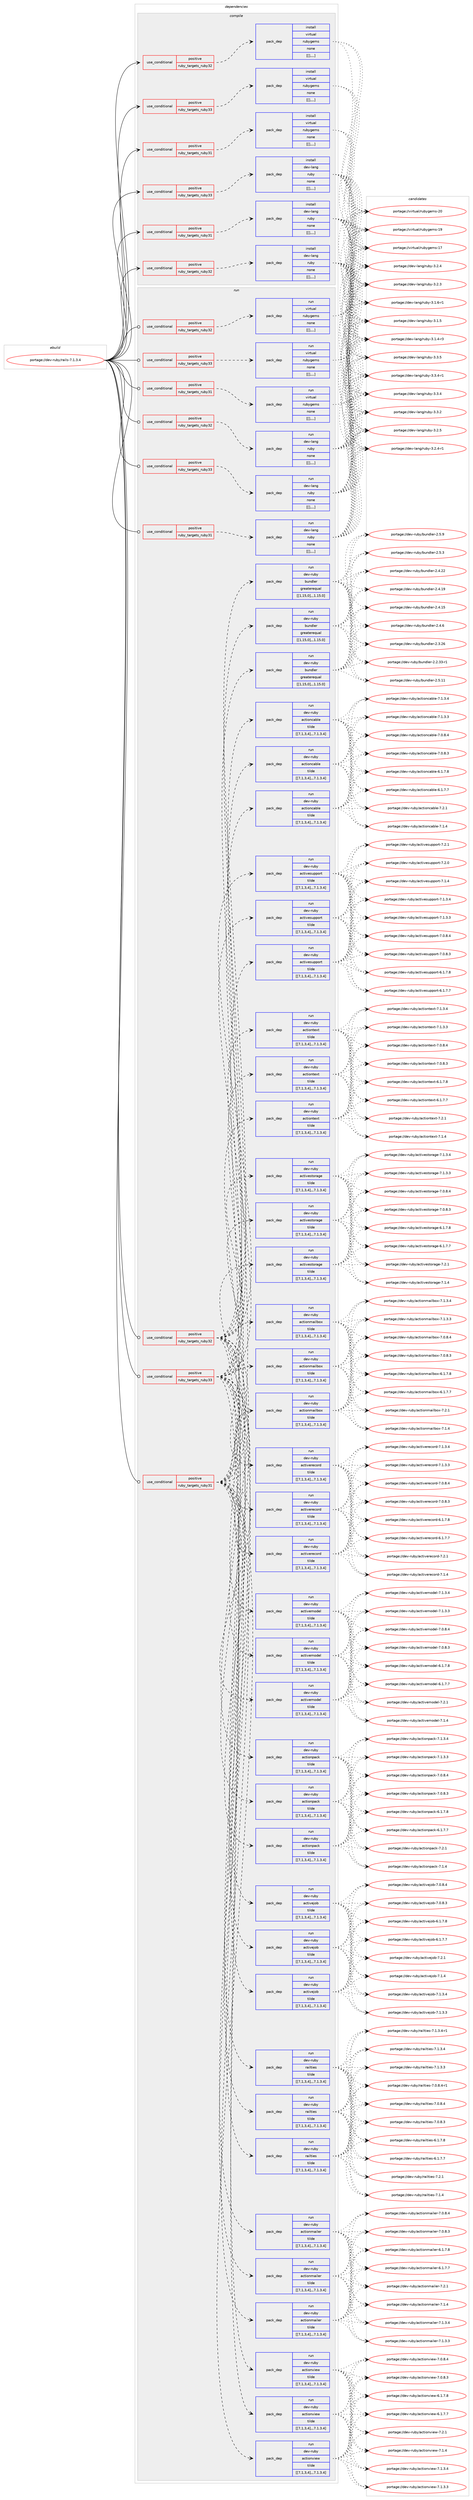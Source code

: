 digraph prolog {

# *************
# Graph options
# *************

newrank=true;
concentrate=true;
compound=true;
graph [rankdir=LR,fontname=Helvetica,fontsize=10,ranksep=1.5];#, ranksep=2.5, nodesep=0.2];
edge  [arrowhead=vee];
node  [fontname=Helvetica,fontsize=10];

# **********
# The ebuild
# **********

subgraph cluster_leftcol {
color=gray;
label=<<i>ebuild</i>>;
id [label="portage://dev-ruby/rails-7.1.3.4", color=red, width=4, href="../dev-ruby/rails-7.1.3.4.svg"];
}

# ****************
# The dependencies
# ****************

subgraph cluster_midcol {
color=gray;
label=<<i>dependencies</i>>;
subgraph cluster_compile {
fillcolor="#eeeeee";
style=filled;
label=<<i>compile</i>>;
subgraph cond54889 {
dependency199204 [label=<<TABLE BORDER="0" CELLBORDER="1" CELLSPACING="0" CELLPADDING="4"><TR><TD ROWSPAN="3" CELLPADDING="10">use_conditional</TD></TR><TR><TD>positive</TD></TR><TR><TD>ruby_targets_ruby31</TD></TR></TABLE>>, shape=none, color=red];
subgraph pack142970 {
dependency199205 [label=<<TABLE BORDER="0" CELLBORDER="1" CELLSPACING="0" CELLPADDING="4" WIDTH="220"><TR><TD ROWSPAN="6" CELLPADDING="30">pack_dep</TD></TR><TR><TD WIDTH="110">install</TD></TR><TR><TD>dev-lang</TD></TR><TR><TD>ruby</TD></TR><TR><TD>none</TD></TR><TR><TD>[[],,,,]</TD></TR></TABLE>>, shape=none, color=blue];
}
dependency199204:e -> dependency199205:w [weight=20,style="dashed",arrowhead="vee"];
}
id:e -> dependency199204:w [weight=20,style="solid",arrowhead="vee"];
subgraph cond54890 {
dependency199206 [label=<<TABLE BORDER="0" CELLBORDER="1" CELLSPACING="0" CELLPADDING="4"><TR><TD ROWSPAN="3" CELLPADDING="10">use_conditional</TD></TR><TR><TD>positive</TD></TR><TR><TD>ruby_targets_ruby31</TD></TR></TABLE>>, shape=none, color=red];
subgraph pack142971 {
dependency199207 [label=<<TABLE BORDER="0" CELLBORDER="1" CELLSPACING="0" CELLPADDING="4" WIDTH="220"><TR><TD ROWSPAN="6" CELLPADDING="30">pack_dep</TD></TR><TR><TD WIDTH="110">install</TD></TR><TR><TD>virtual</TD></TR><TR><TD>rubygems</TD></TR><TR><TD>none</TD></TR><TR><TD>[[],,,,]</TD></TR></TABLE>>, shape=none, color=blue];
}
dependency199206:e -> dependency199207:w [weight=20,style="dashed",arrowhead="vee"];
}
id:e -> dependency199206:w [weight=20,style="solid",arrowhead="vee"];
subgraph cond54891 {
dependency199208 [label=<<TABLE BORDER="0" CELLBORDER="1" CELLSPACING="0" CELLPADDING="4"><TR><TD ROWSPAN="3" CELLPADDING="10">use_conditional</TD></TR><TR><TD>positive</TD></TR><TR><TD>ruby_targets_ruby32</TD></TR></TABLE>>, shape=none, color=red];
subgraph pack142972 {
dependency199209 [label=<<TABLE BORDER="0" CELLBORDER="1" CELLSPACING="0" CELLPADDING="4" WIDTH="220"><TR><TD ROWSPAN="6" CELLPADDING="30">pack_dep</TD></TR><TR><TD WIDTH="110">install</TD></TR><TR><TD>dev-lang</TD></TR><TR><TD>ruby</TD></TR><TR><TD>none</TD></TR><TR><TD>[[],,,,]</TD></TR></TABLE>>, shape=none, color=blue];
}
dependency199208:e -> dependency199209:w [weight=20,style="dashed",arrowhead="vee"];
}
id:e -> dependency199208:w [weight=20,style="solid",arrowhead="vee"];
subgraph cond54892 {
dependency199210 [label=<<TABLE BORDER="0" CELLBORDER="1" CELLSPACING="0" CELLPADDING="4"><TR><TD ROWSPAN="3" CELLPADDING="10">use_conditional</TD></TR><TR><TD>positive</TD></TR><TR><TD>ruby_targets_ruby32</TD></TR></TABLE>>, shape=none, color=red];
subgraph pack142973 {
dependency199211 [label=<<TABLE BORDER="0" CELLBORDER="1" CELLSPACING="0" CELLPADDING="4" WIDTH="220"><TR><TD ROWSPAN="6" CELLPADDING="30">pack_dep</TD></TR><TR><TD WIDTH="110">install</TD></TR><TR><TD>virtual</TD></TR><TR><TD>rubygems</TD></TR><TR><TD>none</TD></TR><TR><TD>[[],,,,]</TD></TR></TABLE>>, shape=none, color=blue];
}
dependency199210:e -> dependency199211:w [weight=20,style="dashed",arrowhead="vee"];
}
id:e -> dependency199210:w [weight=20,style="solid",arrowhead="vee"];
subgraph cond54893 {
dependency199212 [label=<<TABLE BORDER="0" CELLBORDER="1" CELLSPACING="0" CELLPADDING="4"><TR><TD ROWSPAN="3" CELLPADDING="10">use_conditional</TD></TR><TR><TD>positive</TD></TR><TR><TD>ruby_targets_ruby33</TD></TR></TABLE>>, shape=none, color=red];
subgraph pack142974 {
dependency199213 [label=<<TABLE BORDER="0" CELLBORDER="1" CELLSPACING="0" CELLPADDING="4" WIDTH="220"><TR><TD ROWSPAN="6" CELLPADDING="30">pack_dep</TD></TR><TR><TD WIDTH="110">install</TD></TR><TR><TD>dev-lang</TD></TR><TR><TD>ruby</TD></TR><TR><TD>none</TD></TR><TR><TD>[[],,,,]</TD></TR></TABLE>>, shape=none, color=blue];
}
dependency199212:e -> dependency199213:w [weight=20,style="dashed",arrowhead="vee"];
}
id:e -> dependency199212:w [weight=20,style="solid",arrowhead="vee"];
subgraph cond54894 {
dependency199214 [label=<<TABLE BORDER="0" CELLBORDER="1" CELLSPACING="0" CELLPADDING="4"><TR><TD ROWSPAN="3" CELLPADDING="10">use_conditional</TD></TR><TR><TD>positive</TD></TR><TR><TD>ruby_targets_ruby33</TD></TR></TABLE>>, shape=none, color=red];
subgraph pack142975 {
dependency199215 [label=<<TABLE BORDER="0" CELLBORDER="1" CELLSPACING="0" CELLPADDING="4" WIDTH="220"><TR><TD ROWSPAN="6" CELLPADDING="30">pack_dep</TD></TR><TR><TD WIDTH="110">install</TD></TR><TR><TD>virtual</TD></TR><TR><TD>rubygems</TD></TR><TR><TD>none</TD></TR><TR><TD>[[],,,,]</TD></TR></TABLE>>, shape=none, color=blue];
}
dependency199214:e -> dependency199215:w [weight=20,style="dashed",arrowhead="vee"];
}
id:e -> dependency199214:w [weight=20,style="solid",arrowhead="vee"];
}
subgraph cluster_compileandrun {
fillcolor="#eeeeee";
style=filled;
label=<<i>compile and run</i>>;
}
subgraph cluster_run {
fillcolor="#eeeeee";
style=filled;
label=<<i>run</i>>;
subgraph cond54895 {
dependency199216 [label=<<TABLE BORDER="0" CELLBORDER="1" CELLSPACING="0" CELLPADDING="4"><TR><TD ROWSPAN="3" CELLPADDING="10">use_conditional</TD></TR><TR><TD>positive</TD></TR><TR><TD>ruby_targets_ruby31</TD></TR></TABLE>>, shape=none, color=red];
subgraph pack142976 {
dependency199217 [label=<<TABLE BORDER="0" CELLBORDER="1" CELLSPACING="0" CELLPADDING="4" WIDTH="220"><TR><TD ROWSPAN="6" CELLPADDING="30">pack_dep</TD></TR><TR><TD WIDTH="110">run</TD></TR><TR><TD>dev-lang</TD></TR><TR><TD>ruby</TD></TR><TR><TD>none</TD></TR><TR><TD>[[],,,,]</TD></TR></TABLE>>, shape=none, color=blue];
}
dependency199216:e -> dependency199217:w [weight=20,style="dashed",arrowhead="vee"];
}
id:e -> dependency199216:w [weight=20,style="solid",arrowhead="odot"];
subgraph cond54896 {
dependency199218 [label=<<TABLE BORDER="0" CELLBORDER="1" CELLSPACING="0" CELLPADDING="4"><TR><TD ROWSPAN="3" CELLPADDING="10">use_conditional</TD></TR><TR><TD>positive</TD></TR><TR><TD>ruby_targets_ruby31</TD></TR></TABLE>>, shape=none, color=red];
subgraph pack142977 {
dependency199219 [label=<<TABLE BORDER="0" CELLBORDER="1" CELLSPACING="0" CELLPADDING="4" WIDTH="220"><TR><TD ROWSPAN="6" CELLPADDING="30">pack_dep</TD></TR><TR><TD WIDTH="110">run</TD></TR><TR><TD>dev-ruby</TD></TR><TR><TD>actioncable</TD></TR><TR><TD>tilde</TD></TR><TR><TD>[[7,1,3,4],,,7.1.3.4]</TD></TR></TABLE>>, shape=none, color=blue];
}
dependency199218:e -> dependency199219:w [weight=20,style="dashed",arrowhead="vee"];
subgraph pack142978 {
dependency199220 [label=<<TABLE BORDER="0" CELLBORDER="1" CELLSPACING="0" CELLPADDING="4" WIDTH="220"><TR><TD ROWSPAN="6" CELLPADDING="30">pack_dep</TD></TR><TR><TD WIDTH="110">run</TD></TR><TR><TD>dev-ruby</TD></TR><TR><TD>actionmailbox</TD></TR><TR><TD>tilde</TD></TR><TR><TD>[[7,1,3,4],,,7.1.3.4]</TD></TR></TABLE>>, shape=none, color=blue];
}
dependency199218:e -> dependency199220:w [weight=20,style="dashed",arrowhead="vee"];
subgraph pack142979 {
dependency199221 [label=<<TABLE BORDER="0" CELLBORDER="1" CELLSPACING="0" CELLPADDING="4" WIDTH="220"><TR><TD ROWSPAN="6" CELLPADDING="30">pack_dep</TD></TR><TR><TD WIDTH="110">run</TD></TR><TR><TD>dev-ruby</TD></TR><TR><TD>actionmailer</TD></TR><TR><TD>tilde</TD></TR><TR><TD>[[7,1,3,4],,,7.1.3.4]</TD></TR></TABLE>>, shape=none, color=blue];
}
dependency199218:e -> dependency199221:w [weight=20,style="dashed",arrowhead="vee"];
subgraph pack142980 {
dependency199222 [label=<<TABLE BORDER="0" CELLBORDER="1" CELLSPACING="0" CELLPADDING="4" WIDTH="220"><TR><TD ROWSPAN="6" CELLPADDING="30">pack_dep</TD></TR><TR><TD WIDTH="110">run</TD></TR><TR><TD>dev-ruby</TD></TR><TR><TD>actionpack</TD></TR><TR><TD>tilde</TD></TR><TR><TD>[[7,1,3,4],,,7.1.3.4]</TD></TR></TABLE>>, shape=none, color=blue];
}
dependency199218:e -> dependency199222:w [weight=20,style="dashed",arrowhead="vee"];
subgraph pack142981 {
dependency199223 [label=<<TABLE BORDER="0" CELLBORDER="1" CELLSPACING="0" CELLPADDING="4" WIDTH="220"><TR><TD ROWSPAN="6" CELLPADDING="30">pack_dep</TD></TR><TR><TD WIDTH="110">run</TD></TR><TR><TD>dev-ruby</TD></TR><TR><TD>actiontext</TD></TR><TR><TD>tilde</TD></TR><TR><TD>[[7,1,3,4],,,7.1.3.4]</TD></TR></TABLE>>, shape=none, color=blue];
}
dependency199218:e -> dependency199223:w [weight=20,style="dashed",arrowhead="vee"];
subgraph pack142982 {
dependency199224 [label=<<TABLE BORDER="0" CELLBORDER="1" CELLSPACING="0" CELLPADDING="4" WIDTH="220"><TR><TD ROWSPAN="6" CELLPADDING="30">pack_dep</TD></TR><TR><TD WIDTH="110">run</TD></TR><TR><TD>dev-ruby</TD></TR><TR><TD>actionview</TD></TR><TR><TD>tilde</TD></TR><TR><TD>[[7,1,3,4],,,7.1.3.4]</TD></TR></TABLE>>, shape=none, color=blue];
}
dependency199218:e -> dependency199224:w [weight=20,style="dashed",arrowhead="vee"];
subgraph pack142983 {
dependency199225 [label=<<TABLE BORDER="0" CELLBORDER="1" CELLSPACING="0" CELLPADDING="4" WIDTH="220"><TR><TD ROWSPAN="6" CELLPADDING="30">pack_dep</TD></TR><TR><TD WIDTH="110">run</TD></TR><TR><TD>dev-ruby</TD></TR><TR><TD>activejob</TD></TR><TR><TD>tilde</TD></TR><TR><TD>[[7,1,3,4],,,7.1.3.4]</TD></TR></TABLE>>, shape=none, color=blue];
}
dependency199218:e -> dependency199225:w [weight=20,style="dashed",arrowhead="vee"];
subgraph pack142984 {
dependency199226 [label=<<TABLE BORDER="0" CELLBORDER="1" CELLSPACING="0" CELLPADDING="4" WIDTH="220"><TR><TD ROWSPAN="6" CELLPADDING="30">pack_dep</TD></TR><TR><TD WIDTH="110">run</TD></TR><TR><TD>dev-ruby</TD></TR><TR><TD>activemodel</TD></TR><TR><TD>tilde</TD></TR><TR><TD>[[7,1,3,4],,,7.1.3.4]</TD></TR></TABLE>>, shape=none, color=blue];
}
dependency199218:e -> dependency199226:w [weight=20,style="dashed",arrowhead="vee"];
subgraph pack142985 {
dependency199227 [label=<<TABLE BORDER="0" CELLBORDER="1" CELLSPACING="0" CELLPADDING="4" WIDTH="220"><TR><TD ROWSPAN="6" CELLPADDING="30">pack_dep</TD></TR><TR><TD WIDTH="110">run</TD></TR><TR><TD>dev-ruby</TD></TR><TR><TD>activerecord</TD></TR><TR><TD>tilde</TD></TR><TR><TD>[[7,1,3,4],,,7.1.3.4]</TD></TR></TABLE>>, shape=none, color=blue];
}
dependency199218:e -> dependency199227:w [weight=20,style="dashed",arrowhead="vee"];
subgraph pack142986 {
dependency199228 [label=<<TABLE BORDER="0" CELLBORDER="1" CELLSPACING="0" CELLPADDING="4" WIDTH="220"><TR><TD ROWSPAN="6" CELLPADDING="30">pack_dep</TD></TR><TR><TD WIDTH="110">run</TD></TR><TR><TD>dev-ruby</TD></TR><TR><TD>activestorage</TD></TR><TR><TD>tilde</TD></TR><TR><TD>[[7,1,3,4],,,7.1.3.4]</TD></TR></TABLE>>, shape=none, color=blue];
}
dependency199218:e -> dependency199228:w [weight=20,style="dashed",arrowhead="vee"];
subgraph pack142987 {
dependency199229 [label=<<TABLE BORDER="0" CELLBORDER="1" CELLSPACING="0" CELLPADDING="4" WIDTH="220"><TR><TD ROWSPAN="6" CELLPADDING="30">pack_dep</TD></TR><TR><TD WIDTH="110">run</TD></TR><TR><TD>dev-ruby</TD></TR><TR><TD>activesupport</TD></TR><TR><TD>tilde</TD></TR><TR><TD>[[7,1,3,4],,,7.1.3.4]</TD></TR></TABLE>>, shape=none, color=blue];
}
dependency199218:e -> dependency199229:w [weight=20,style="dashed",arrowhead="vee"];
subgraph pack142988 {
dependency199230 [label=<<TABLE BORDER="0" CELLBORDER="1" CELLSPACING="0" CELLPADDING="4" WIDTH="220"><TR><TD ROWSPAN="6" CELLPADDING="30">pack_dep</TD></TR><TR><TD WIDTH="110">run</TD></TR><TR><TD>dev-ruby</TD></TR><TR><TD>bundler</TD></TR><TR><TD>greaterequal</TD></TR><TR><TD>[[1,15,0],,,1.15.0]</TD></TR></TABLE>>, shape=none, color=blue];
}
dependency199218:e -> dependency199230:w [weight=20,style="dashed",arrowhead="vee"];
subgraph pack142989 {
dependency199231 [label=<<TABLE BORDER="0" CELLBORDER="1" CELLSPACING="0" CELLPADDING="4" WIDTH="220"><TR><TD ROWSPAN="6" CELLPADDING="30">pack_dep</TD></TR><TR><TD WIDTH="110">run</TD></TR><TR><TD>dev-ruby</TD></TR><TR><TD>railties</TD></TR><TR><TD>tilde</TD></TR><TR><TD>[[7,1,3,4],,,7.1.3.4]</TD></TR></TABLE>>, shape=none, color=blue];
}
dependency199218:e -> dependency199231:w [weight=20,style="dashed",arrowhead="vee"];
}
id:e -> dependency199218:w [weight=20,style="solid",arrowhead="odot"];
subgraph cond54897 {
dependency199232 [label=<<TABLE BORDER="0" CELLBORDER="1" CELLSPACING="0" CELLPADDING="4"><TR><TD ROWSPAN="3" CELLPADDING="10">use_conditional</TD></TR><TR><TD>positive</TD></TR><TR><TD>ruby_targets_ruby31</TD></TR></TABLE>>, shape=none, color=red];
subgraph pack142990 {
dependency199233 [label=<<TABLE BORDER="0" CELLBORDER="1" CELLSPACING="0" CELLPADDING="4" WIDTH="220"><TR><TD ROWSPAN="6" CELLPADDING="30">pack_dep</TD></TR><TR><TD WIDTH="110">run</TD></TR><TR><TD>virtual</TD></TR><TR><TD>rubygems</TD></TR><TR><TD>none</TD></TR><TR><TD>[[],,,,]</TD></TR></TABLE>>, shape=none, color=blue];
}
dependency199232:e -> dependency199233:w [weight=20,style="dashed",arrowhead="vee"];
}
id:e -> dependency199232:w [weight=20,style="solid",arrowhead="odot"];
subgraph cond54898 {
dependency199234 [label=<<TABLE BORDER="0" CELLBORDER="1" CELLSPACING="0" CELLPADDING="4"><TR><TD ROWSPAN="3" CELLPADDING="10">use_conditional</TD></TR><TR><TD>positive</TD></TR><TR><TD>ruby_targets_ruby32</TD></TR></TABLE>>, shape=none, color=red];
subgraph pack142991 {
dependency199235 [label=<<TABLE BORDER="0" CELLBORDER="1" CELLSPACING="0" CELLPADDING="4" WIDTH="220"><TR><TD ROWSPAN="6" CELLPADDING="30">pack_dep</TD></TR><TR><TD WIDTH="110">run</TD></TR><TR><TD>dev-lang</TD></TR><TR><TD>ruby</TD></TR><TR><TD>none</TD></TR><TR><TD>[[],,,,]</TD></TR></TABLE>>, shape=none, color=blue];
}
dependency199234:e -> dependency199235:w [weight=20,style="dashed",arrowhead="vee"];
}
id:e -> dependency199234:w [weight=20,style="solid",arrowhead="odot"];
subgraph cond54899 {
dependency199236 [label=<<TABLE BORDER="0" CELLBORDER="1" CELLSPACING="0" CELLPADDING="4"><TR><TD ROWSPAN="3" CELLPADDING="10">use_conditional</TD></TR><TR><TD>positive</TD></TR><TR><TD>ruby_targets_ruby32</TD></TR></TABLE>>, shape=none, color=red];
subgraph pack142992 {
dependency199237 [label=<<TABLE BORDER="0" CELLBORDER="1" CELLSPACING="0" CELLPADDING="4" WIDTH="220"><TR><TD ROWSPAN="6" CELLPADDING="30">pack_dep</TD></TR><TR><TD WIDTH="110">run</TD></TR><TR><TD>dev-ruby</TD></TR><TR><TD>actioncable</TD></TR><TR><TD>tilde</TD></TR><TR><TD>[[7,1,3,4],,,7.1.3.4]</TD></TR></TABLE>>, shape=none, color=blue];
}
dependency199236:e -> dependency199237:w [weight=20,style="dashed",arrowhead="vee"];
subgraph pack142993 {
dependency199238 [label=<<TABLE BORDER="0" CELLBORDER="1" CELLSPACING="0" CELLPADDING="4" WIDTH="220"><TR><TD ROWSPAN="6" CELLPADDING="30">pack_dep</TD></TR><TR><TD WIDTH="110">run</TD></TR><TR><TD>dev-ruby</TD></TR><TR><TD>actionmailbox</TD></TR><TR><TD>tilde</TD></TR><TR><TD>[[7,1,3,4],,,7.1.3.4]</TD></TR></TABLE>>, shape=none, color=blue];
}
dependency199236:e -> dependency199238:w [weight=20,style="dashed",arrowhead="vee"];
subgraph pack142994 {
dependency199239 [label=<<TABLE BORDER="0" CELLBORDER="1" CELLSPACING="0" CELLPADDING="4" WIDTH="220"><TR><TD ROWSPAN="6" CELLPADDING="30">pack_dep</TD></TR><TR><TD WIDTH="110">run</TD></TR><TR><TD>dev-ruby</TD></TR><TR><TD>actionmailer</TD></TR><TR><TD>tilde</TD></TR><TR><TD>[[7,1,3,4],,,7.1.3.4]</TD></TR></TABLE>>, shape=none, color=blue];
}
dependency199236:e -> dependency199239:w [weight=20,style="dashed",arrowhead="vee"];
subgraph pack142995 {
dependency199240 [label=<<TABLE BORDER="0" CELLBORDER="1" CELLSPACING="0" CELLPADDING="4" WIDTH="220"><TR><TD ROWSPAN="6" CELLPADDING="30">pack_dep</TD></TR><TR><TD WIDTH="110">run</TD></TR><TR><TD>dev-ruby</TD></TR><TR><TD>actionpack</TD></TR><TR><TD>tilde</TD></TR><TR><TD>[[7,1,3,4],,,7.1.3.4]</TD></TR></TABLE>>, shape=none, color=blue];
}
dependency199236:e -> dependency199240:w [weight=20,style="dashed",arrowhead="vee"];
subgraph pack142996 {
dependency199241 [label=<<TABLE BORDER="0" CELLBORDER="1" CELLSPACING="0" CELLPADDING="4" WIDTH="220"><TR><TD ROWSPAN="6" CELLPADDING="30">pack_dep</TD></TR><TR><TD WIDTH="110">run</TD></TR><TR><TD>dev-ruby</TD></TR><TR><TD>actiontext</TD></TR><TR><TD>tilde</TD></TR><TR><TD>[[7,1,3,4],,,7.1.3.4]</TD></TR></TABLE>>, shape=none, color=blue];
}
dependency199236:e -> dependency199241:w [weight=20,style="dashed",arrowhead="vee"];
subgraph pack142997 {
dependency199242 [label=<<TABLE BORDER="0" CELLBORDER="1" CELLSPACING="0" CELLPADDING="4" WIDTH="220"><TR><TD ROWSPAN="6" CELLPADDING="30">pack_dep</TD></TR><TR><TD WIDTH="110">run</TD></TR><TR><TD>dev-ruby</TD></TR><TR><TD>actionview</TD></TR><TR><TD>tilde</TD></TR><TR><TD>[[7,1,3,4],,,7.1.3.4]</TD></TR></TABLE>>, shape=none, color=blue];
}
dependency199236:e -> dependency199242:w [weight=20,style="dashed",arrowhead="vee"];
subgraph pack142998 {
dependency199243 [label=<<TABLE BORDER="0" CELLBORDER="1" CELLSPACING="0" CELLPADDING="4" WIDTH="220"><TR><TD ROWSPAN="6" CELLPADDING="30">pack_dep</TD></TR><TR><TD WIDTH="110">run</TD></TR><TR><TD>dev-ruby</TD></TR><TR><TD>activejob</TD></TR><TR><TD>tilde</TD></TR><TR><TD>[[7,1,3,4],,,7.1.3.4]</TD></TR></TABLE>>, shape=none, color=blue];
}
dependency199236:e -> dependency199243:w [weight=20,style="dashed",arrowhead="vee"];
subgraph pack142999 {
dependency199244 [label=<<TABLE BORDER="0" CELLBORDER="1" CELLSPACING="0" CELLPADDING="4" WIDTH="220"><TR><TD ROWSPAN="6" CELLPADDING="30">pack_dep</TD></TR><TR><TD WIDTH="110">run</TD></TR><TR><TD>dev-ruby</TD></TR><TR><TD>activemodel</TD></TR><TR><TD>tilde</TD></TR><TR><TD>[[7,1,3,4],,,7.1.3.4]</TD></TR></TABLE>>, shape=none, color=blue];
}
dependency199236:e -> dependency199244:w [weight=20,style="dashed",arrowhead="vee"];
subgraph pack143000 {
dependency199245 [label=<<TABLE BORDER="0" CELLBORDER="1" CELLSPACING="0" CELLPADDING="4" WIDTH="220"><TR><TD ROWSPAN="6" CELLPADDING="30">pack_dep</TD></TR><TR><TD WIDTH="110">run</TD></TR><TR><TD>dev-ruby</TD></TR><TR><TD>activerecord</TD></TR><TR><TD>tilde</TD></TR><TR><TD>[[7,1,3,4],,,7.1.3.4]</TD></TR></TABLE>>, shape=none, color=blue];
}
dependency199236:e -> dependency199245:w [weight=20,style="dashed",arrowhead="vee"];
subgraph pack143001 {
dependency199246 [label=<<TABLE BORDER="0" CELLBORDER="1" CELLSPACING="0" CELLPADDING="4" WIDTH="220"><TR><TD ROWSPAN="6" CELLPADDING="30">pack_dep</TD></TR><TR><TD WIDTH="110">run</TD></TR><TR><TD>dev-ruby</TD></TR><TR><TD>activestorage</TD></TR><TR><TD>tilde</TD></TR><TR><TD>[[7,1,3,4],,,7.1.3.4]</TD></TR></TABLE>>, shape=none, color=blue];
}
dependency199236:e -> dependency199246:w [weight=20,style="dashed",arrowhead="vee"];
subgraph pack143002 {
dependency199247 [label=<<TABLE BORDER="0" CELLBORDER="1" CELLSPACING="0" CELLPADDING="4" WIDTH="220"><TR><TD ROWSPAN="6" CELLPADDING="30">pack_dep</TD></TR><TR><TD WIDTH="110">run</TD></TR><TR><TD>dev-ruby</TD></TR><TR><TD>activesupport</TD></TR><TR><TD>tilde</TD></TR><TR><TD>[[7,1,3,4],,,7.1.3.4]</TD></TR></TABLE>>, shape=none, color=blue];
}
dependency199236:e -> dependency199247:w [weight=20,style="dashed",arrowhead="vee"];
subgraph pack143003 {
dependency199248 [label=<<TABLE BORDER="0" CELLBORDER="1" CELLSPACING="0" CELLPADDING="4" WIDTH="220"><TR><TD ROWSPAN="6" CELLPADDING="30">pack_dep</TD></TR><TR><TD WIDTH="110">run</TD></TR><TR><TD>dev-ruby</TD></TR><TR><TD>bundler</TD></TR><TR><TD>greaterequal</TD></TR><TR><TD>[[1,15,0],,,1.15.0]</TD></TR></TABLE>>, shape=none, color=blue];
}
dependency199236:e -> dependency199248:w [weight=20,style="dashed",arrowhead="vee"];
subgraph pack143004 {
dependency199249 [label=<<TABLE BORDER="0" CELLBORDER="1" CELLSPACING="0" CELLPADDING="4" WIDTH="220"><TR><TD ROWSPAN="6" CELLPADDING="30">pack_dep</TD></TR><TR><TD WIDTH="110">run</TD></TR><TR><TD>dev-ruby</TD></TR><TR><TD>railties</TD></TR><TR><TD>tilde</TD></TR><TR><TD>[[7,1,3,4],,,7.1.3.4]</TD></TR></TABLE>>, shape=none, color=blue];
}
dependency199236:e -> dependency199249:w [weight=20,style="dashed",arrowhead="vee"];
}
id:e -> dependency199236:w [weight=20,style="solid",arrowhead="odot"];
subgraph cond54900 {
dependency199250 [label=<<TABLE BORDER="0" CELLBORDER="1" CELLSPACING="0" CELLPADDING="4"><TR><TD ROWSPAN="3" CELLPADDING="10">use_conditional</TD></TR><TR><TD>positive</TD></TR><TR><TD>ruby_targets_ruby32</TD></TR></TABLE>>, shape=none, color=red];
subgraph pack143005 {
dependency199251 [label=<<TABLE BORDER="0" CELLBORDER="1" CELLSPACING="0" CELLPADDING="4" WIDTH="220"><TR><TD ROWSPAN="6" CELLPADDING="30">pack_dep</TD></TR><TR><TD WIDTH="110">run</TD></TR><TR><TD>virtual</TD></TR><TR><TD>rubygems</TD></TR><TR><TD>none</TD></TR><TR><TD>[[],,,,]</TD></TR></TABLE>>, shape=none, color=blue];
}
dependency199250:e -> dependency199251:w [weight=20,style="dashed",arrowhead="vee"];
}
id:e -> dependency199250:w [weight=20,style="solid",arrowhead="odot"];
subgraph cond54901 {
dependency199252 [label=<<TABLE BORDER="0" CELLBORDER="1" CELLSPACING="0" CELLPADDING="4"><TR><TD ROWSPAN="3" CELLPADDING="10">use_conditional</TD></TR><TR><TD>positive</TD></TR><TR><TD>ruby_targets_ruby33</TD></TR></TABLE>>, shape=none, color=red];
subgraph pack143006 {
dependency199253 [label=<<TABLE BORDER="0" CELLBORDER="1" CELLSPACING="0" CELLPADDING="4" WIDTH="220"><TR><TD ROWSPAN="6" CELLPADDING="30">pack_dep</TD></TR><TR><TD WIDTH="110">run</TD></TR><TR><TD>dev-lang</TD></TR><TR><TD>ruby</TD></TR><TR><TD>none</TD></TR><TR><TD>[[],,,,]</TD></TR></TABLE>>, shape=none, color=blue];
}
dependency199252:e -> dependency199253:w [weight=20,style="dashed",arrowhead="vee"];
}
id:e -> dependency199252:w [weight=20,style="solid",arrowhead="odot"];
subgraph cond54902 {
dependency199254 [label=<<TABLE BORDER="0" CELLBORDER="1" CELLSPACING="0" CELLPADDING="4"><TR><TD ROWSPAN="3" CELLPADDING="10">use_conditional</TD></TR><TR><TD>positive</TD></TR><TR><TD>ruby_targets_ruby33</TD></TR></TABLE>>, shape=none, color=red];
subgraph pack143007 {
dependency199255 [label=<<TABLE BORDER="0" CELLBORDER="1" CELLSPACING="0" CELLPADDING="4" WIDTH="220"><TR><TD ROWSPAN="6" CELLPADDING="30">pack_dep</TD></TR><TR><TD WIDTH="110">run</TD></TR><TR><TD>dev-ruby</TD></TR><TR><TD>actioncable</TD></TR><TR><TD>tilde</TD></TR><TR><TD>[[7,1,3,4],,,7.1.3.4]</TD></TR></TABLE>>, shape=none, color=blue];
}
dependency199254:e -> dependency199255:w [weight=20,style="dashed",arrowhead="vee"];
subgraph pack143008 {
dependency199256 [label=<<TABLE BORDER="0" CELLBORDER="1" CELLSPACING="0" CELLPADDING="4" WIDTH="220"><TR><TD ROWSPAN="6" CELLPADDING="30">pack_dep</TD></TR><TR><TD WIDTH="110">run</TD></TR><TR><TD>dev-ruby</TD></TR><TR><TD>actionmailbox</TD></TR><TR><TD>tilde</TD></TR><TR><TD>[[7,1,3,4],,,7.1.3.4]</TD></TR></TABLE>>, shape=none, color=blue];
}
dependency199254:e -> dependency199256:w [weight=20,style="dashed",arrowhead="vee"];
subgraph pack143009 {
dependency199257 [label=<<TABLE BORDER="0" CELLBORDER="1" CELLSPACING="0" CELLPADDING="4" WIDTH="220"><TR><TD ROWSPAN="6" CELLPADDING="30">pack_dep</TD></TR><TR><TD WIDTH="110">run</TD></TR><TR><TD>dev-ruby</TD></TR><TR><TD>actionmailer</TD></TR><TR><TD>tilde</TD></TR><TR><TD>[[7,1,3,4],,,7.1.3.4]</TD></TR></TABLE>>, shape=none, color=blue];
}
dependency199254:e -> dependency199257:w [weight=20,style="dashed",arrowhead="vee"];
subgraph pack143010 {
dependency199258 [label=<<TABLE BORDER="0" CELLBORDER="1" CELLSPACING="0" CELLPADDING="4" WIDTH="220"><TR><TD ROWSPAN="6" CELLPADDING="30">pack_dep</TD></TR><TR><TD WIDTH="110">run</TD></TR><TR><TD>dev-ruby</TD></TR><TR><TD>actionpack</TD></TR><TR><TD>tilde</TD></TR><TR><TD>[[7,1,3,4],,,7.1.3.4]</TD></TR></TABLE>>, shape=none, color=blue];
}
dependency199254:e -> dependency199258:w [weight=20,style="dashed",arrowhead="vee"];
subgraph pack143011 {
dependency199259 [label=<<TABLE BORDER="0" CELLBORDER="1" CELLSPACING="0" CELLPADDING="4" WIDTH="220"><TR><TD ROWSPAN="6" CELLPADDING="30">pack_dep</TD></TR><TR><TD WIDTH="110">run</TD></TR><TR><TD>dev-ruby</TD></TR><TR><TD>actiontext</TD></TR><TR><TD>tilde</TD></TR><TR><TD>[[7,1,3,4],,,7.1.3.4]</TD></TR></TABLE>>, shape=none, color=blue];
}
dependency199254:e -> dependency199259:w [weight=20,style="dashed",arrowhead="vee"];
subgraph pack143012 {
dependency199260 [label=<<TABLE BORDER="0" CELLBORDER="1" CELLSPACING="0" CELLPADDING="4" WIDTH="220"><TR><TD ROWSPAN="6" CELLPADDING="30">pack_dep</TD></TR><TR><TD WIDTH="110">run</TD></TR><TR><TD>dev-ruby</TD></TR><TR><TD>actionview</TD></TR><TR><TD>tilde</TD></TR><TR><TD>[[7,1,3,4],,,7.1.3.4]</TD></TR></TABLE>>, shape=none, color=blue];
}
dependency199254:e -> dependency199260:w [weight=20,style="dashed",arrowhead="vee"];
subgraph pack143013 {
dependency199261 [label=<<TABLE BORDER="0" CELLBORDER="1" CELLSPACING="0" CELLPADDING="4" WIDTH="220"><TR><TD ROWSPAN="6" CELLPADDING="30">pack_dep</TD></TR><TR><TD WIDTH="110">run</TD></TR><TR><TD>dev-ruby</TD></TR><TR><TD>activejob</TD></TR><TR><TD>tilde</TD></TR><TR><TD>[[7,1,3,4],,,7.1.3.4]</TD></TR></TABLE>>, shape=none, color=blue];
}
dependency199254:e -> dependency199261:w [weight=20,style="dashed",arrowhead="vee"];
subgraph pack143014 {
dependency199262 [label=<<TABLE BORDER="0" CELLBORDER="1" CELLSPACING="0" CELLPADDING="4" WIDTH="220"><TR><TD ROWSPAN="6" CELLPADDING="30">pack_dep</TD></TR><TR><TD WIDTH="110">run</TD></TR><TR><TD>dev-ruby</TD></TR><TR><TD>activemodel</TD></TR><TR><TD>tilde</TD></TR><TR><TD>[[7,1,3,4],,,7.1.3.4]</TD></TR></TABLE>>, shape=none, color=blue];
}
dependency199254:e -> dependency199262:w [weight=20,style="dashed",arrowhead="vee"];
subgraph pack143015 {
dependency199263 [label=<<TABLE BORDER="0" CELLBORDER="1" CELLSPACING="0" CELLPADDING="4" WIDTH="220"><TR><TD ROWSPAN="6" CELLPADDING="30">pack_dep</TD></TR><TR><TD WIDTH="110">run</TD></TR><TR><TD>dev-ruby</TD></TR><TR><TD>activerecord</TD></TR><TR><TD>tilde</TD></TR><TR><TD>[[7,1,3,4],,,7.1.3.4]</TD></TR></TABLE>>, shape=none, color=blue];
}
dependency199254:e -> dependency199263:w [weight=20,style="dashed",arrowhead="vee"];
subgraph pack143016 {
dependency199264 [label=<<TABLE BORDER="0" CELLBORDER="1" CELLSPACING="0" CELLPADDING="4" WIDTH="220"><TR><TD ROWSPAN="6" CELLPADDING="30">pack_dep</TD></TR><TR><TD WIDTH="110">run</TD></TR><TR><TD>dev-ruby</TD></TR><TR><TD>activestorage</TD></TR><TR><TD>tilde</TD></TR><TR><TD>[[7,1,3,4],,,7.1.3.4]</TD></TR></TABLE>>, shape=none, color=blue];
}
dependency199254:e -> dependency199264:w [weight=20,style="dashed",arrowhead="vee"];
subgraph pack143017 {
dependency199265 [label=<<TABLE BORDER="0" CELLBORDER="1" CELLSPACING="0" CELLPADDING="4" WIDTH="220"><TR><TD ROWSPAN="6" CELLPADDING="30">pack_dep</TD></TR><TR><TD WIDTH="110">run</TD></TR><TR><TD>dev-ruby</TD></TR><TR><TD>activesupport</TD></TR><TR><TD>tilde</TD></TR><TR><TD>[[7,1,3,4],,,7.1.3.4]</TD></TR></TABLE>>, shape=none, color=blue];
}
dependency199254:e -> dependency199265:w [weight=20,style="dashed",arrowhead="vee"];
subgraph pack143018 {
dependency199266 [label=<<TABLE BORDER="0" CELLBORDER="1" CELLSPACING="0" CELLPADDING="4" WIDTH="220"><TR><TD ROWSPAN="6" CELLPADDING="30">pack_dep</TD></TR><TR><TD WIDTH="110">run</TD></TR><TR><TD>dev-ruby</TD></TR><TR><TD>bundler</TD></TR><TR><TD>greaterequal</TD></TR><TR><TD>[[1,15,0],,,1.15.0]</TD></TR></TABLE>>, shape=none, color=blue];
}
dependency199254:e -> dependency199266:w [weight=20,style="dashed",arrowhead="vee"];
subgraph pack143019 {
dependency199267 [label=<<TABLE BORDER="0" CELLBORDER="1" CELLSPACING="0" CELLPADDING="4" WIDTH="220"><TR><TD ROWSPAN="6" CELLPADDING="30">pack_dep</TD></TR><TR><TD WIDTH="110">run</TD></TR><TR><TD>dev-ruby</TD></TR><TR><TD>railties</TD></TR><TR><TD>tilde</TD></TR><TR><TD>[[7,1,3,4],,,7.1.3.4]</TD></TR></TABLE>>, shape=none, color=blue];
}
dependency199254:e -> dependency199267:w [weight=20,style="dashed",arrowhead="vee"];
}
id:e -> dependency199254:w [weight=20,style="solid",arrowhead="odot"];
subgraph cond54903 {
dependency199268 [label=<<TABLE BORDER="0" CELLBORDER="1" CELLSPACING="0" CELLPADDING="4"><TR><TD ROWSPAN="3" CELLPADDING="10">use_conditional</TD></TR><TR><TD>positive</TD></TR><TR><TD>ruby_targets_ruby33</TD></TR></TABLE>>, shape=none, color=red];
subgraph pack143020 {
dependency199269 [label=<<TABLE BORDER="0" CELLBORDER="1" CELLSPACING="0" CELLPADDING="4" WIDTH="220"><TR><TD ROWSPAN="6" CELLPADDING="30">pack_dep</TD></TR><TR><TD WIDTH="110">run</TD></TR><TR><TD>virtual</TD></TR><TR><TD>rubygems</TD></TR><TR><TD>none</TD></TR><TR><TD>[[],,,,]</TD></TR></TABLE>>, shape=none, color=blue];
}
dependency199268:e -> dependency199269:w [weight=20,style="dashed",arrowhead="vee"];
}
id:e -> dependency199268:w [weight=20,style="solid",arrowhead="odot"];
}
}

# **************
# The candidates
# **************

subgraph cluster_choices {
rank=same;
color=gray;
label=<<i>candidates</i>>;

subgraph choice142970 {
color=black;
nodesep=1;
choice10010111845108971101034711411798121455146514653 [label="portage://dev-lang/ruby-3.3.5", color=red, width=4,href="../dev-lang/ruby-3.3.5.svg"];
choice100101118451089711010347114117981214551465146524511449 [label="portage://dev-lang/ruby-3.3.4-r1", color=red, width=4,href="../dev-lang/ruby-3.3.4-r1.svg"];
choice10010111845108971101034711411798121455146514652 [label="portage://dev-lang/ruby-3.3.4", color=red, width=4,href="../dev-lang/ruby-3.3.4.svg"];
choice10010111845108971101034711411798121455146514650 [label="portage://dev-lang/ruby-3.3.2", color=red, width=4,href="../dev-lang/ruby-3.3.2.svg"];
choice10010111845108971101034711411798121455146504653 [label="portage://dev-lang/ruby-3.2.5", color=red, width=4,href="../dev-lang/ruby-3.2.5.svg"];
choice100101118451089711010347114117981214551465046524511449 [label="portage://dev-lang/ruby-3.2.4-r1", color=red, width=4,href="../dev-lang/ruby-3.2.4-r1.svg"];
choice10010111845108971101034711411798121455146504652 [label="portage://dev-lang/ruby-3.2.4", color=red, width=4,href="../dev-lang/ruby-3.2.4.svg"];
choice10010111845108971101034711411798121455146504651 [label="portage://dev-lang/ruby-3.2.3", color=red, width=4,href="../dev-lang/ruby-3.2.3.svg"];
choice100101118451089711010347114117981214551464946544511449 [label="portage://dev-lang/ruby-3.1.6-r1", color=red, width=4,href="../dev-lang/ruby-3.1.6-r1.svg"];
choice10010111845108971101034711411798121455146494653 [label="portage://dev-lang/ruby-3.1.5", color=red, width=4,href="../dev-lang/ruby-3.1.5.svg"];
choice100101118451089711010347114117981214551464946524511451 [label="portage://dev-lang/ruby-3.1.4-r3", color=red, width=4,href="../dev-lang/ruby-3.1.4-r3.svg"];
dependency199205:e -> choice10010111845108971101034711411798121455146514653:w [style=dotted,weight="100"];
dependency199205:e -> choice100101118451089711010347114117981214551465146524511449:w [style=dotted,weight="100"];
dependency199205:e -> choice10010111845108971101034711411798121455146514652:w [style=dotted,weight="100"];
dependency199205:e -> choice10010111845108971101034711411798121455146514650:w [style=dotted,weight="100"];
dependency199205:e -> choice10010111845108971101034711411798121455146504653:w [style=dotted,weight="100"];
dependency199205:e -> choice100101118451089711010347114117981214551465046524511449:w [style=dotted,weight="100"];
dependency199205:e -> choice10010111845108971101034711411798121455146504652:w [style=dotted,weight="100"];
dependency199205:e -> choice10010111845108971101034711411798121455146504651:w [style=dotted,weight="100"];
dependency199205:e -> choice100101118451089711010347114117981214551464946544511449:w [style=dotted,weight="100"];
dependency199205:e -> choice10010111845108971101034711411798121455146494653:w [style=dotted,weight="100"];
dependency199205:e -> choice100101118451089711010347114117981214551464946524511451:w [style=dotted,weight="100"];
}
subgraph choice142971 {
color=black;
nodesep=1;
choice118105114116117971084711411798121103101109115455048 [label="portage://virtual/rubygems-20", color=red, width=4,href="../virtual/rubygems-20.svg"];
choice118105114116117971084711411798121103101109115454957 [label="portage://virtual/rubygems-19", color=red, width=4,href="../virtual/rubygems-19.svg"];
choice118105114116117971084711411798121103101109115454955 [label="portage://virtual/rubygems-17", color=red, width=4,href="../virtual/rubygems-17.svg"];
dependency199207:e -> choice118105114116117971084711411798121103101109115455048:w [style=dotted,weight="100"];
dependency199207:e -> choice118105114116117971084711411798121103101109115454957:w [style=dotted,weight="100"];
dependency199207:e -> choice118105114116117971084711411798121103101109115454955:w [style=dotted,weight="100"];
}
subgraph choice142972 {
color=black;
nodesep=1;
choice10010111845108971101034711411798121455146514653 [label="portage://dev-lang/ruby-3.3.5", color=red, width=4,href="../dev-lang/ruby-3.3.5.svg"];
choice100101118451089711010347114117981214551465146524511449 [label="portage://dev-lang/ruby-3.3.4-r1", color=red, width=4,href="../dev-lang/ruby-3.3.4-r1.svg"];
choice10010111845108971101034711411798121455146514652 [label="portage://dev-lang/ruby-3.3.4", color=red, width=4,href="../dev-lang/ruby-3.3.4.svg"];
choice10010111845108971101034711411798121455146514650 [label="portage://dev-lang/ruby-3.3.2", color=red, width=4,href="../dev-lang/ruby-3.3.2.svg"];
choice10010111845108971101034711411798121455146504653 [label="portage://dev-lang/ruby-3.2.5", color=red, width=4,href="../dev-lang/ruby-3.2.5.svg"];
choice100101118451089711010347114117981214551465046524511449 [label="portage://dev-lang/ruby-3.2.4-r1", color=red, width=4,href="../dev-lang/ruby-3.2.4-r1.svg"];
choice10010111845108971101034711411798121455146504652 [label="portage://dev-lang/ruby-3.2.4", color=red, width=4,href="../dev-lang/ruby-3.2.4.svg"];
choice10010111845108971101034711411798121455146504651 [label="portage://dev-lang/ruby-3.2.3", color=red, width=4,href="../dev-lang/ruby-3.2.3.svg"];
choice100101118451089711010347114117981214551464946544511449 [label="portage://dev-lang/ruby-3.1.6-r1", color=red, width=4,href="../dev-lang/ruby-3.1.6-r1.svg"];
choice10010111845108971101034711411798121455146494653 [label="portage://dev-lang/ruby-3.1.5", color=red, width=4,href="../dev-lang/ruby-3.1.5.svg"];
choice100101118451089711010347114117981214551464946524511451 [label="portage://dev-lang/ruby-3.1.4-r3", color=red, width=4,href="../dev-lang/ruby-3.1.4-r3.svg"];
dependency199209:e -> choice10010111845108971101034711411798121455146514653:w [style=dotted,weight="100"];
dependency199209:e -> choice100101118451089711010347114117981214551465146524511449:w [style=dotted,weight="100"];
dependency199209:e -> choice10010111845108971101034711411798121455146514652:w [style=dotted,weight="100"];
dependency199209:e -> choice10010111845108971101034711411798121455146514650:w [style=dotted,weight="100"];
dependency199209:e -> choice10010111845108971101034711411798121455146504653:w [style=dotted,weight="100"];
dependency199209:e -> choice100101118451089711010347114117981214551465046524511449:w [style=dotted,weight="100"];
dependency199209:e -> choice10010111845108971101034711411798121455146504652:w [style=dotted,weight="100"];
dependency199209:e -> choice10010111845108971101034711411798121455146504651:w [style=dotted,weight="100"];
dependency199209:e -> choice100101118451089711010347114117981214551464946544511449:w [style=dotted,weight="100"];
dependency199209:e -> choice10010111845108971101034711411798121455146494653:w [style=dotted,weight="100"];
dependency199209:e -> choice100101118451089711010347114117981214551464946524511451:w [style=dotted,weight="100"];
}
subgraph choice142973 {
color=black;
nodesep=1;
choice118105114116117971084711411798121103101109115455048 [label="portage://virtual/rubygems-20", color=red, width=4,href="../virtual/rubygems-20.svg"];
choice118105114116117971084711411798121103101109115454957 [label="portage://virtual/rubygems-19", color=red, width=4,href="../virtual/rubygems-19.svg"];
choice118105114116117971084711411798121103101109115454955 [label="portage://virtual/rubygems-17", color=red, width=4,href="../virtual/rubygems-17.svg"];
dependency199211:e -> choice118105114116117971084711411798121103101109115455048:w [style=dotted,weight="100"];
dependency199211:e -> choice118105114116117971084711411798121103101109115454957:w [style=dotted,weight="100"];
dependency199211:e -> choice118105114116117971084711411798121103101109115454955:w [style=dotted,weight="100"];
}
subgraph choice142974 {
color=black;
nodesep=1;
choice10010111845108971101034711411798121455146514653 [label="portage://dev-lang/ruby-3.3.5", color=red, width=4,href="../dev-lang/ruby-3.3.5.svg"];
choice100101118451089711010347114117981214551465146524511449 [label="portage://dev-lang/ruby-3.3.4-r1", color=red, width=4,href="../dev-lang/ruby-3.3.4-r1.svg"];
choice10010111845108971101034711411798121455146514652 [label="portage://dev-lang/ruby-3.3.4", color=red, width=4,href="../dev-lang/ruby-3.3.4.svg"];
choice10010111845108971101034711411798121455146514650 [label="portage://dev-lang/ruby-3.3.2", color=red, width=4,href="../dev-lang/ruby-3.3.2.svg"];
choice10010111845108971101034711411798121455146504653 [label="portage://dev-lang/ruby-3.2.5", color=red, width=4,href="../dev-lang/ruby-3.2.5.svg"];
choice100101118451089711010347114117981214551465046524511449 [label="portage://dev-lang/ruby-3.2.4-r1", color=red, width=4,href="../dev-lang/ruby-3.2.4-r1.svg"];
choice10010111845108971101034711411798121455146504652 [label="portage://dev-lang/ruby-3.2.4", color=red, width=4,href="../dev-lang/ruby-3.2.4.svg"];
choice10010111845108971101034711411798121455146504651 [label="portage://dev-lang/ruby-3.2.3", color=red, width=4,href="../dev-lang/ruby-3.2.3.svg"];
choice100101118451089711010347114117981214551464946544511449 [label="portage://dev-lang/ruby-3.1.6-r1", color=red, width=4,href="../dev-lang/ruby-3.1.6-r1.svg"];
choice10010111845108971101034711411798121455146494653 [label="portage://dev-lang/ruby-3.1.5", color=red, width=4,href="../dev-lang/ruby-3.1.5.svg"];
choice100101118451089711010347114117981214551464946524511451 [label="portage://dev-lang/ruby-3.1.4-r3", color=red, width=4,href="../dev-lang/ruby-3.1.4-r3.svg"];
dependency199213:e -> choice10010111845108971101034711411798121455146514653:w [style=dotted,weight="100"];
dependency199213:e -> choice100101118451089711010347114117981214551465146524511449:w [style=dotted,weight="100"];
dependency199213:e -> choice10010111845108971101034711411798121455146514652:w [style=dotted,weight="100"];
dependency199213:e -> choice10010111845108971101034711411798121455146514650:w [style=dotted,weight="100"];
dependency199213:e -> choice10010111845108971101034711411798121455146504653:w [style=dotted,weight="100"];
dependency199213:e -> choice100101118451089711010347114117981214551465046524511449:w [style=dotted,weight="100"];
dependency199213:e -> choice10010111845108971101034711411798121455146504652:w [style=dotted,weight="100"];
dependency199213:e -> choice10010111845108971101034711411798121455146504651:w [style=dotted,weight="100"];
dependency199213:e -> choice100101118451089711010347114117981214551464946544511449:w [style=dotted,weight="100"];
dependency199213:e -> choice10010111845108971101034711411798121455146494653:w [style=dotted,weight="100"];
dependency199213:e -> choice100101118451089711010347114117981214551464946524511451:w [style=dotted,weight="100"];
}
subgraph choice142975 {
color=black;
nodesep=1;
choice118105114116117971084711411798121103101109115455048 [label="portage://virtual/rubygems-20", color=red, width=4,href="../virtual/rubygems-20.svg"];
choice118105114116117971084711411798121103101109115454957 [label="portage://virtual/rubygems-19", color=red, width=4,href="../virtual/rubygems-19.svg"];
choice118105114116117971084711411798121103101109115454955 [label="portage://virtual/rubygems-17", color=red, width=4,href="../virtual/rubygems-17.svg"];
dependency199215:e -> choice118105114116117971084711411798121103101109115455048:w [style=dotted,weight="100"];
dependency199215:e -> choice118105114116117971084711411798121103101109115454957:w [style=dotted,weight="100"];
dependency199215:e -> choice118105114116117971084711411798121103101109115454955:w [style=dotted,weight="100"];
}
subgraph choice142976 {
color=black;
nodesep=1;
choice10010111845108971101034711411798121455146514653 [label="portage://dev-lang/ruby-3.3.5", color=red, width=4,href="../dev-lang/ruby-3.3.5.svg"];
choice100101118451089711010347114117981214551465146524511449 [label="portage://dev-lang/ruby-3.3.4-r1", color=red, width=4,href="../dev-lang/ruby-3.3.4-r1.svg"];
choice10010111845108971101034711411798121455146514652 [label="portage://dev-lang/ruby-3.3.4", color=red, width=4,href="../dev-lang/ruby-3.3.4.svg"];
choice10010111845108971101034711411798121455146514650 [label="portage://dev-lang/ruby-3.3.2", color=red, width=4,href="../dev-lang/ruby-3.3.2.svg"];
choice10010111845108971101034711411798121455146504653 [label="portage://dev-lang/ruby-3.2.5", color=red, width=4,href="../dev-lang/ruby-3.2.5.svg"];
choice100101118451089711010347114117981214551465046524511449 [label="portage://dev-lang/ruby-3.2.4-r1", color=red, width=4,href="../dev-lang/ruby-3.2.4-r1.svg"];
choice10010111845108971101034711411798121455146504652 [label="portage://dev-lang/ruby-3.2.4", color=red, width=4,href="../dev-lang/ruby-3.2.4.svg"];
choice10010111845108971101034711411798121455146504651 [label="portage://dev-lang/ruby-3.2.3", color=red, width=4,href="../dev-lang/ruby-3.2.3.svg"];
choice100101118451089711010347114117981214551464946544511449 [label="portage://dev-lang/ruby-3.1.6-r1", color=red, width=4,href="../dev-lang/ruby-3.1.6-r1.svg"];
choice10010111845108971101034711411798121455146494653 [label="portage://dev-lang/ruby-3.1.5", color=red, width=4,href="../dev-lang/ruby-3.1.5.svg"];
choice100101118451089711010347114117981214551464946524511451 [label="portage://dev-lang/ruby-3.1.4-r3", color=red, width=4,href="../dev-lang/ruby-3.1.4-r3.svg"];
dependency199217:e -> choice10010111845108971101034711411798121455146514653:w [style=dotted,weight="100"];
dependency199217:e -> choice100101118451089711010347114117981214551465146524511449:w [style=dotted,weight="100"];
dependency199217:e -> choice10010111845108971101034711411798121455146514652:w [style=dotted,weight="100"];
dependency199217:e -> choice10010111845108971101034711411798121455146514650:w [style=dotted,weight="100"];
dependency199217:e -> choice10010111845108971101034711411798121455146504653:w [style=dotted,weight="100"];
dependency199217:e -> choice100101118451089711010347114117981214551465046524511449:w [style=dotted,weight="100"];
dependency199217:e -> choice10010111845108971101034711411798121455146504652:w [style=dotted,weight="100"];
dependency199217:e -> choice10010111845108971101034711411798121455146504651:w [style=dotted,weight="100"];
dependency199217:e -> choice100101118451089711010347114117981214551464946544511449:w [style=dotted,weight="100"];
dependency199217:e -> choice10010111845108971101034711411798121455146494653:w [style=dotted,weight="100"];
dependency199217:e -> choice100101118451089711010347114117981214551464946524511451:w [style=dotted,weight="100"];
}
subgraph choice142977 {
color=black;
nodesep=1;
choice1001011184511411798121479799116105111110999798108101455546504649 [label="portage://dev-ruby/actioncable-7.2.1", color=red, width=4,href="../dev-ruby/actioncable-7.2.1.svg"];
choice1001011184511411798121479799116105111110999798108101455546494652 [label="portage://dev-ruby/actioncable-7.1.4", color=red, width=4,href="../dev-ruby/actioncable-7.1.4.svg"];
choice10010111845114117981214797991161051111109997981081014555464946514652 [label="portage://dev-ruby/actioncable-7.1.3.4", color=red, width=4,href="../dev-ruby/actioncable-7.1.3.4.svg"];
choice10010111845114117981214797991161051111109997981081014555464946514651 [label="portage://dev-ruby/actioncable-7.1.3.3", color=red, width=4,href="../dev-ruby/actioncable-7.1.3.3.svg"];
choice10010111845114117981214797991161051111109997981081014555464846564652 [label="portage://dev-ruby/actioncable-7.0.8.4", color=red, width=4,href="../dev-ruby/actioncable-7.0.8.4.svg"];
choice10010111845114117981214797991161051111109997981081014555464846564651 [label="portage://dev-ruby/actioncable-7.0.8.3", color=red, width=4,href="../dev-ruby/actioncable-7.0.8.3.svg"];
choice10010111845114117981214797991161051111109997981081014554464946554656 [label="portage://dev-ruby/actioncable-6.1.7.8", color=red, width=4,href="../dev-ruby/actioncable-6.1.7.8.svg"];
choice10010111845114117981214797991161051111109997981081014554464946554655 [label="portage://dev-ruby/actioncable-6.1.7.7", color=red, width=4,href="../dev-ruby/actioncable-6.1.7.7.svg"];
dependency199219:e -> choice1001011184511411798121479799116105111110999798108101455546504649:w [style=dotted,weight="100"];
dependency199219:e -> choice1001011184511411798121479799116105111110999798108101455546494652:w [style=dotted,weight="100"];
dependency199219:e -> choice10010111845114117981214797991161051111109997981081014555464946514652:w [style=dotted,weight="100"];
dependency199219:e -> choice10010111845114117981214797991161051111109997981081014555464946514651:w [style=dotted,weight="100"];
dependency199219:e -> choice10010111845114117981214797991161051111109997981081014555464846564652:w [style=dotted,weight="100"];
dependency199219:e -> choice10010111845114117981214797991161051111109997981081014555464846564651:w [style=dotted,weight="100"];
dependency199219:e -> choice10010111845114117981214797991161051111109997981081014554464946554656:w [style=dotted,weight="100"];
dependency199219:e -> choice10010111845114117981214797991161051111109997981081014554464946554655:w [style=dotted,weight="100"];
}
subgraph choice142978 {
color=black;
nodesep=1;
choice10010111845114117981214797991161051111101099710510898111120455546504649 [label="portage://dev-ruby/actionmailbox-7.2.1", color=red, width=4,href="../dev-ruby/actionmailbox-7.2.1.svg"];
choice10010111845114117981214797991161051111101099710510898111120455546494652 [label="portage://dev-ruby/actionmailbox-7.1.4", color=red, width=4,href="../dev-ruby/actionmailbox-7.1.4.svg"];
choice100101118451141179812147979911610511111010997105108981111204555464946514652 [label="portage://dev-ruby/actionmailbox-7.1.3.4", color=red, width=4,href="../dev-ruby/actionmailbox-7.1.3.4.svg"];
choice100101118451141179812147979911610511111010997105108981111204555464946514651 [label="portage://dev-ruby/actionmailbox-7.1.3.3", color=red, width=4,href="../dev-ruby/actionmailbox-7.1.3.3.svg"];
choice100101118451141179812147979911610511111010997105108981111204555464846564652 [label="portage://dev-ruby/actionmailbox-7.0.8.4", color=red, width=4,href="../dev-ruby/actionmailbox-7.0.8.4.svg"];
choice100101118451141179812147979911610511111010997105108981111204555464846564651 [label="portage://dev-ruby/actionmailbox-7.0.8.3", color=red, width=4,href="../dev-ruby/actionmailbox-7.0.8.3.svg"];
choice100101118451141179812147979911610511111010997105108981111204554464946554656 [label="portage://dev-ruby/actionmailbox-6.1.7.8", color=red, width=4,href="../dev-ruby/actionmailbox-6.1.7.8.svg"];
choice100101118451141179812147979911610511111010997105108981111204554464946554655 [label="portage://dev-ruby/actionmailbox-6.1.7.7", color=red, width=4,href="../dev-ruby/actionmailbox-6.1.7.7.svg"];
dependency199220:e -> choice10010111845114117981214797991161051111101099710510898111120455546504649:w [style=dotted,weight="100"];
dependency199220:e -> choice10010111845114117981214797991161051111101099710510898111120455546494652:w [style=dotted,weight="100"];
dependency199220:e -> choice100101118451141179812147979911610511111010997105108981111204555464946514652:w [style=dotted,weight="100"];
dependency199220:e -> choice100101118451141179812147979911610511111010997105108981111204555464946514651:w [style=dotted,weight="100"];
dependency199220:e -> choice100101118451141179812147979911610511111010997105108981111204555464846564652:w [style=dotted,weight="100"];
dependency199220:e -> choice100101118451141179812147979911610511111010997105108981111204555464846564651:w [style=dotted,weight="100"];
dependency199220:e -> choice100101118451141179812147979911610511111010997105108981111204554464946554656:w [style=dotted,weight="100"];
dependency199220:e -> choice100101118451141179812147979911610511111010997105108981111204554464946554655:w [style=dotted,weight="100"];
}
subgraph choice142979 {
color=black;
nodesep=1;
choice100101118451141179812147979911610511111010997105108101114455546504649 [label="portage://dev-ruby/actionmailer-7.2.1", color=red, width=4,href="../dev-ruby/actionmailer-7.2.1.svg"];
choice100101118451141179812147979911610511111010997105108101114455546494652 [label="portage://dev-ruby/actionmailer-7.1.4", color=red, width=4,href="../dev-ruby/actionmailer-7.1.4.svg"];
choice1001011184511411798121479799116105111110109971051081011144555464946514652 [label="portage://dev-ruby/actionmailer-7.1.3.4", color=red, width=4,href="../dev-ruby/actionmailer-7.1.3.4.svg"];
choice1001011184511411798121479799116105111110109971051081011144555464946514651 [label="portage://dev-ruby/actionmailer-7.1.3.3", color=red, width=4,href="../dev-ruby/actionmailer-7.1.3.3.svg"];
choice1001011184511411798121479799116105111110109971051081011144555464846564652 [label="portage://dev-ruby/actionmailer-7.0.8.4", color=red, width=4,href="../dev-ruby/actionmailer-7.0.8.4.svg"];
choice1001011184511411798121479799116105111110109971051081011144555464846564651 [label="portage://dev-ruby/actionmailer-7.0.8.3", color=red, width=4,href="../dev-ruby/actionmailer-7.0.8.3.svg"];
choice1001011184511411798121479799116105111110109971051081011144554464946554656 [label="portage://dev-ruby/actionmailer-6.1.7.8", color=red, width=4,href="../dev-ruby/actionmailer-6.1.7.8.svg"];
choice1001011184511411798121479799116105111110109971051081011144554464946554655 [label="portage://dev-ruby/actionmailer-6.1.7.7", color=red, width=4,href="../dev-ruby/actionmailer-6.1.7.7.svg"];
dependency199221:e -> choice100101118451141179812147979911610511111010997105108101114455546504649:w [style=dotted,weight="100"];
dependency199221:e -> choice100101118451141179812147979911610511111010997105108101114455546494652:w [style=dotted,weight="100"];
dependency199221:e -> choice1001011184511411798121479799116105111110109971051081011144555464946514652:w [style=dotted,weight="100"];
dependency199221:e -> choice1001011184511411798121479799116105111110109971051081011144555464946514651:w [style=dotted,weight="100"];
dependency199221:e -> choice1001011184511411798121479799116105111110109971051081011144555464846564652:w [style=dotted,weight="100"];
dependency199221:e -> choice1001011184511411798121479799116105111110109971051081011144555464846564651:w [style=dotted,weight="100"];
dependency199221:e -> choice1001011184511411798121479799116105111110109971051081011144554464946554656:w [style=dotted,weight="100"];
dependency199221:e -> choice1001011184511411798121479799116105111110109971051081011144554464946554655:w [style=dotted,weight="100"];
}
subgraph choice142980 {
color=black;
nodesep=1;
choice10010111845114117981214797991161051111101129799107455546504649 [label="portage://dev-ruby/actionpack-7.2.1", color=red, width=4,href="../dev-ruby/actionpack-7.2.1.svg"];
choice10010111845114117981214797991161051111101129799107455546494652 [label="portage://dev-ruby/actionpack-7.1.4", color=red, width=4,href="../dev-ruby/actionpack-7.1.4.svg"];
choice100101118451141179812147979911610511111011297991074555464946514652 [label="portage://dev-ruby/actionpack-7.1.3.4", color=red, width=4,href="../dev-ruby/actionpack-7.1.3.4.svg"];
choice100101118451141179812147979911610511111011297991074555464946514651 [label="portage://dev-ruby/actionpack-7.1.3.3", color=red, width=4,href="../dev-ruby/actionpack-7.1.3.3.svg"];
choice100101118451141179812147979911610511111011297991074555464846564652 [label="portage://dev-ruby/actionpack-7.0.8.4", color=red, width=4,href="../dev-ruby/actionpack-7.0.8.4.svg"];
choice100101118451141179812147979911610511111011297991074555464846564651 [label="portage://dev-ruby/actionpack-7.0.8.3", color=red, width=4,href="../dev-ruby/actionpack-7.0.8.3.svg"];
choice100101118451141179812147979911610511111011297991074554464946554656 [label="portage://dev-ruby/actionpack-6.1.7.8", color=red, width=4,href="../dev-ruby/actionpack-6.1.7.8.svg"];
choice100101118451141179812147979911610511111011297991074554464946554655 [label="portage://dev-ruby/actionpack-6.1.7.7", color=red, width=4,href="../dev-ruby/actionpack-6.1.7.7.svg"];
dependency199222:e -> choice10010111845114117981214797991161051111101129799107455546504649:w [style=dotted,weight="100"];
dependency199222:e -> choice10010111845114117981214797991161051111101129799107455546494652:w [style=dotted,weight="100"];
dependency199222:e -> choice100101118451141179812147979911610511111011297991074555464946514652:w [style=dotted,weight="100"];
dependency199222:e -> choice100101118451141179812147979911610511111011297991074555464946514651:w [style=dotted,weight="100"];
dependency199222:e -> choice100101118451141179812147979911610511111011297991074555464846564652:w [style=dotted,weight="100"];
dependency199222:e -> choice100101118451141179812147979911610511111011297991074555464846564651:w [style=dotted,weight="100"];
dependency199222:e -> choice100101118451141179812147979911610511111011297991074554464946554656:w [style=dotted,weight="100"];
dependency199222:e -> choice100101118451141179812147979911610511111011297991074554464946554655:w [style=dotted,weight="100"];
}
subgraph choice142981 {
color=black;
nodesep=1;
choice1001011184511411798121479799116105111110116101120116455546504649 [label="portage://dev-ruby/actiontext-7.2.1", color=red, width=4,href="../dev-ruby/actiontext-7.2.1.svg"];
choice1001011184511411798121479799116105111110116101120116455546494652 [label="portage://dev-ruby/actiontext-7.1.4", color=red, width=4,href="../dev-ruby/actiontext-7.1.4.svg"];
choice10010111845114117981214797991161051111101161011201164555464946514652 [label="portage://dev-ruby/actiontext-7.1.3.4", color=red, width=4,href="../dev-ruby/actiontext-7.1.3.4.svg"];
choice10010111845114117981214797991161051111101161011201164555464946514651 [label="portage://dev-ruby/actiontext-7.1.3.3", color=red, width=4,href="../dev-ruby/actiontext-7.1.3.3.svg"];
choice10010111845114117981214797991161051111101161011201164555464846564652 [label="portage://dev-ruby/actiontext-7.0.8.4", color=red, width=4,href="../dev-ruby/actiontext-7.0.8.4.svg"];
choice10010111845114117981214797991161051111101161011201164555464846564651 [label="portage://dev-ruby/actiontext-7.0.8.3", color=red, width=4,href="../dev-ruby/actiontext-7.0.8.3.svg"];
choice10010111845114117981214797991161051111101161011201164554464946554656 [label="portage://dev-ruby/actiontext-6.1.7.8", color=red, width=4,href="../dev-ruby/actiontext-6.1.7.8.svg"];
choice10010111845114117981214797991161051111101161011201164554464946554655 [label="portage://dev-ruby/actiontext-6.1.7.7", color=red, width=4,href="../dev-ruby/actiontext-6.1.7.7.svg"];
dependency199223:e -> choice1001011184511411798121479799116105111110116101120116455546504649:w [style=dotted,weight="100"];
dependency199223:e -> choice1001011184511411798121479799116105111110116101120116455546494652:w [style=dotted,weight="100"];
dependency199223:e -> choice10010111845114117981214797991161051111101161011201164555464946514652:w [style=dotted,weight="100"];
dependency199223:e -> choice10010111845114117981214797991161051111101161011201164555464946514651:w [style=dotted,weight="100"];
dependency199223:e -> choice10010111845114117981214797991161051111101161011201164555464846564652:w [style=dotted,weight="100"];
dependency199223:e -> choice10010111845114117981214797991161051111101161011201164555464846564651:w [style=dotted,weight="100"];
dependency199223:e -> choice10010111845114117981214797991161051111101161011201164554464946554656:w [style=dotted,weight="100"];
dependency199223:e -> choice10010111845114117981214797991161051111101161011201164554464946554655:w [style=dotted,weight="100"];
}
subgraph choice142982 {
color=black;
nodesep=1;
choice1001011184511411798121479799116105111110118105101119455546504649 [label="portage://dev-ruby/actionview-7.2.1", color=red, width=4,href="../dev-ruby/actionview-7.2.1.svg"];
choice1001011184511411798121479799116105111110118105101119455546494652 [label="portage://dev-ruby/actionview-7.1.4", color=red, width=4,href="../dev-ruby/actionview-7.1.4.svg"];
choice10010111845114117981214797991161051111101181051011194555464946514652 [label="portage://dev-ruby/actionview-7.1.3.4", color=red, width=4,href="../dev-ruby/actionview-7.1.3.4.svg"];
choice10010111845114117981214797991161051111101181051011194555464946514651 [label="portage://dev-ruby/actionview-7.1.3.3", color=red, width=4,href="../dev-ruby/actionview-7.1.3.3.svg"];
choice10010111845114117981214797991161051111101181051011194555464846564652 [label="portage://dev-ruby/actionview-7.0.8.4", color=red, width=4,href="../dev-ruby/actionview-7.0.8.4.svg"];
choice10010111845114117981214797991161051111101181051011194555464846564651 [label="portage://dev-ruby/actionview-7.0.8.3", color=red, width=4,href="../dev-ruby/actionview-7.0.8.3.svg"];
choice10010111845114117981214797991161051111101181051011194554464946554656 [label="portage://dev-ruby/actionview-6.1.7.8", color=red, width=4,href="../dev-ruby/actionview-6.1.7.8.svg"];
choice10010111845114117981214797991161051111101181051011194554464946554655 [label="portage://dev-ruby/actionview-6.1.7.7", color=red, width=4,href="../dev-ruby/actionview-6.1.7.7.svg"];
dependency199224:e -> choice1001011184511411798121479799116105111110118105101119455546504649:w [style=dotted,weight="100"];
dependency199224:e -> choice1001011184511411798121479799116105111110118105101119455546494652:w [style=dotted,weight="100"];
dependency199224:e -> choice10010111845114117981214797991161051111101181051011194555464946514652:w [style=dotted,weight="100"];
dependency199224:e -> choice10010111845114117981214797991161051111101181051011194555464946514651:w [style=dotted,weight="100"];
dependency199224:e -> choice10010111845114117981214797991161051111101181051011194555464846564652:w [style=dotted,weight="100"];
dependency199224:e -> choice10010111845114117981214797991161051111101181051011194555464846564651:w [style=dotted,weight="100"];
dependency199224:e -> choice10010111845114117981214797991161051111101181051011194554464946554656:w [style=dotted,weight="100"];
dependency199224:e -> choice10010111845114117981214797991161051111101181051011194554464946554655:w [style=dotted,weight="100"];
}
subgraph choice142983 {
color=black;
nodesep=1;
choice100101118451141179812147979911610511810110611198455546504649 [label="portage://dev-ruby/activejob-7.2.1", color=red, width=4,href="../dev-ruby/activejob-7.2.1.svg"];
choice100101118451141179812147979911610511810110611198455546494652 [label="portage://dev-ruby/activejob-7.1.4", color=red, width=4,href="../dev-ruby/activejob-7.1.4.svg"];
choice1001011184511411798121479799116105118101106111984555464946514652 [label="portage://dev-ruby/activejob-7.1.3.4", color=red, width=4,href="../dev-ruby/activejob-7.1.3.4.svg"];
choice1001011184511411798121479799116105118101106111984555464946514651 [label="portage://dev-ruby/activejob-7.1.3.3", color=red, width=4,href="../dev-ruby/activejob-7.1.3.3.svg"];
choice1001011184511411798121479799116105118101106111984555464846564652 [label="portage://dev-ruby/activejob-7.0.8.4", color=red, width=4,href="../dev-ruby/activejob-7.0.8.4.svg"];
choice1001011184511411798121479799116105118101106111984555464846564651 [label="portage://dev-ruby/activejob-7.0.8.3", color=red, width=4,href="../dev-ruby/activejob-7.0.8.3.svg"];
choice1001011184511411798121479799116105118101106111984554464946554656 [label="portage://dev-ruby/activejob-6.1.7.8", color=red, width=4,href="../dev-ruby/activejob-6.1.7.8.svg"];
choice1001011184511411798121479799116105118101106111984554464946554655 [label="portage://dev-ruby/activejob-6.1.7.7", color=red, width=4,href="../dev-ruby/activejob-6.1.7.7.svg"];
dependency199225:e -> choice100101118451141179812147979911610511810110611198455546504649:w [style=dotted,weight="100"];
dependency199225:e -> choice100101118451141179812147979911610511810110611198455546494652:w [style=dotted,weight="100"];
dependency199225:e -> choice1001011184511411798121479799116105118101106111984555464946514652:w [style=dotted,weight="100"];
dependency199225:e -> choice1001011184511411798121479799116105118101106111984555464946514651:w [style=dotted,weight="100"];
dependency199225:e -> choice1001011184511411798121479799116105118101106111984555464846564652:w [style=dotted,weight="100"];
dependency199225:e -> choice1001011184511411798121479799116105118101106111984555464846564651:w [style=dotted,weight="100"];
dependency199225:e -> choice1001011184511411798121479799116105118101106111984554464946554656:w [style=dotted,weight="100"];
dependency199225:e -> choice1001011184511411798121479799116105118101106111984554464946554655:w [style=dotted,weight="100"];
}
subgraph choice142984 {
color=black;
nodesep=1;
choice1001011184511411798121479799116105118101109111100101108455546504649 [label="portage://dev-ruby/activemodel-7.2.1", color=red, width=4,href="../dev-ruby/activemodel-7.2.1.svg"];
choice1001011184511411798121479799116105118101109111100101108455546494652 [label="portage://dev-ruby/activemodel-7.1.4", color=red, width=4,href="../dev-ruby/activemodel-7.1.4.svg"];
choice10010111845114117981214797991161051181011091111001011084555464946514652 [label="portage://dev-ruby/activemodel-7.1.3.4", color=red, width=4,href="../dev-ruby/activemodel-7.1.3.4.svg"];
choice10010111845114117981214797991161051181011091111001011084555464946514651 [label="portage://dev-ruby/activemodel-7.1.3.3", color=red, width=4,href="../dev-ruby/activemodel-7.1.3.3.svg"];
choice10010111845114117981214797991161051181011091111001011084555464846564652 [label="portage://dev-ruby/activemodel-7.0.8.4", color=red, width=4,href="../dev-ruby/activemodel-7.0.8.4.svg"];
choice10010111845114117981214797991161051181011091111001011084555464846564651 [label="portage://dev-ruby/activemodel-7.0.8.3", color=red, width=4,href="../dev-ruby/activemodel-7.0.8.3.svg"];
choice10010111845114117981214797991161051181011091111001011084554464946554656 [label="portage://dev-ruby/activemodel-6.1.7.8", color=red, width=4,href="../dev-ruby/activemodel-6.1.7.8.svg"];
choice10010111845114117981214797991161051181011091111001011084554464946554655 [label="portage://dev-ruby/activemodel-6.1.7.7", color=red, width=4,href="../dev-ruby/activemodel-6.1.7.7.svg"];
dependency199226:e -> choice1001011184511411798121479799116105118101109111100101108455546504649:w [style=dotted,weight="100"];
dependency199226:e -> choice1001011184511411798121479799116105118101109111100101108455546494652:w [style=dotted,weight="100"];
dependency199226:e -> choice10010111845114117981214797991161051181011091111001011084555464946514652:w [style=dotted,weight="100"];
dependency199226:e -> choice10010111845114117981214797991161051181011091111001011084555464946514651:w [style=dotted,weight="100"];
dependency199226:e -> choice10010111845114117981214797991161051181011091111001011084555464846564652:w [style=dotted,weight="100"];
dependency199226:e -> choice10010111845114117981214797991161051181011091111001011084555464846564651:w [style=dotted,weight="100"];
dependency199226:e -> choice10010111845114117981214797991161051181011091111001011084554464946554656:w [style=dotted,weight="100"];
dependency199226:e -> choice10010111845114117981214797991161051181011091111001011084554464946554655:w [style=dotted,weight="100"];
}
subgraph choice142985 {
color=black;
nodesep=1;
choice100101118451141179812147979911610511810111410199111114100455546504649 [label="portage://dev-ruby/activerecord-7.2.1", color=red, width=4,href="../dev-ruby/activerecord-7.2.1.svg"];
choice100101118451141179812147979911610511810111410199111114100455546494652 [label="portage://dev-ruby/activerecord-7.1.4", color=red, width=4,href="../dev-ruby/activerecord-7.1.4.svg"];
choice1001011184511411798121479799116105118101114101991111141004555464946514652 [label="portage://dev-ruby/activerecord-7.1.3.4", color=red, width=4,href="../dev-ruby/activerecord-7.1.3.4.svg"];
choice1001011184511411798121479799116105118101114101991111141004555464946514651 [label="portage://dev-ruby/activerecord-7.1.3.3", color=red, width=4,href="../dev-ruby/activerecord-7.1.3.3.svg"];
choice1001011184511411798121479799116105118101114101991111141004555464846564652 [label="portage://dev-ruby/activerecord-7.0.8.4", color=red, width=4,href="../dev-ruby/activerecord-7.0.8.4.svg"];
choice1001011184511411798121479799116105118101114101991111141004555464846564651 [label="portage://dev-ruby/activerecord-7.0.8.3", color=red, width=4,href="../dev-ruby/activerecord-7.0.8.3.svg"];
choice1001011184511411798121479799116105118101114101991111141004554464946554656 [label="portage://dev-ruby/activerecord-6.1.7.8", color=red, width=4,href="../dev-ruby/activerecord-6.1.7.8.svg"];
choice1001011184511411798121479799116105118101114101991111141004554464946554655 [label="portage://dev-ruby/activerecord-6.1.7.7", color=red, width=4,href="../dev-ruby/activerecord-6.1.7.7.svg"];
dependency199227:e -> choice100101118451141179812147979911610511810111410199111114100455546504649:w [style=dotted,weight="100"];
dependency199227:e -> choice100101118451141179812147979911610511810111410199111114100455546494652:w [style=dotted,weight="100"];
dependency199227:e -> choice1001011184511411798121479799116105118101114101991111141004555464946514652:w [style=dotted,weight="100"];
dependency199227:e -> choice1001011184511411798121479799116105118101114101991111141004555464946514651:w [style=dotted,weight="100"];
dependency199227:e -> choice1001011184511411798121479799116105118101114101991111141004555464846564652:w [style=dotted,weight="100"];
dependency199227:e -> choice1001011184511411798121479799116105118101114101991111141004555464846564651:w [style=dotted,weight="100"];
dependency199227:e -> choice1001011184511411798121479799116105118101114101991111141004554464946554656:w [style=dotted,weight="100"];
dependency199227:e -> choice1001011184511411798121479799116105118101114101991111141004554464946554655:w [style=dotted,weight="100"];
}
subgraph choice142986 {
color=black;
nodesep=1;
choice100101118451141179812147979911610511810111511611111497103101455546504649 [label="portage://dev-ruby/activestorage-7.2.1", color=red, width=4,href="../dev-ruby/activestorage-7.2.1.svg"];
choice100101118451141179812147979911610511810111511611111497103101455546494652 [label="portage://dev-ruby/activestorage-7.1.4", color=red, width=4,href="../dev-ruby/activestorage-7.1.4.svg"];
choice1001011184511411798121479799116105118101115116111114971031014555464946514652 [label="portage://dev-ruby/activestorage-7.1.3.4", color=red, width=4,href="../dev-ruby/activestorage-7.1.3.4.svg"];
choice1001011184511411798121479799116105118101115116111114971031014555464946514651 [label="portage://dev-ruby/activestorage-7.1.3.3", color=red, width=4,href="../dev-ruby/activestorage-7.1.3.3.svg"];
choice1001011184511411798121479799116105118101115116111114971031014555464846564652 [label="portage://dev-ruby/activestorage-7.0.8.4", color=red, width=4,href="../dev-ruby/activestorage-7.0.8.4.svg"];
choice1001011184511411798121479799116105118101115116111114971031014555464846564651 [label="portage://dev-ruby/activestorage-7.0.8.3", color=red, width=4,href="../dev-ruby/activestorage-7.0.8.3.svg"];
choice1001011184511411798121479799116105118101115116111114971031014554464946554656 [label="portage://dev-ruby/activestorage-6.1.7.8", color=red, width=4,href="../dev-ruby/activestorage-6.1.7.8.svg"];
choice1001011184511411798121479799116105118101115116111114971031014554464946554655 [label="portage://dev-ruby/activestorage-6.1.7.7", color=red, width=4,href="../dev-ruby/activestorage-6.1.7.7.svg"];
dependency199228:e -> choice100101118451141179812147979911610511810111511611111497103101455546504649:w [style=dotted,weight="100"];
dependency199228:e -> choice100101118451141179812147979911610511810111511611111497103101455546494652:w [style=dotted,weight="100"];
dependency199228:e -> choice1001011184511411798121479799116105118101115116111114971031014555464946514652:w [style=dotted,weight="100"];
dependency199228:e -> choice1001011184511411798121479799116105118101115116111114971031014555464946514651:w [style=dotted,weight="100"];
dependency199228:e -> choice1001011184511411798121479799116105118101115116111114971031014555464846564652:w [style=dotted,weight="100"];
dependency199228:e -> choice1001011184511411798121479799116105118101115116111114971031014555464846564651:w [style=dotted,weight="100"];
dependency199228:e -> choice1001011184511411798121479799116105118101115116111114971031014554464946554656:w [style=dotted,weight="100"];
dependency199228:e -> choice1001011184511411798121479799116105118101115116111114971031014554464946554655:w [style=dotted,weight="100"];
}
subgraph choice142987 {
color=black;
nodesep=1;
choice1001011184511411798121479799116105118101115117112112111114116455546504649 [label="portage://dev-ruby/activesupport-7.2.1", color=red, width=4,href="../dev-ruby/activesupport-7.2.1.svg"];
choice1001011184511411798121479799116105118101115117112112111114116455546504648 [label="portage://dev-ruby/activesupport-7.2.0", color=red, width=4,href="../dev-ruby/activesupport-7.2.0.svg"];
choice1001011184511411798121479799116105118101115117112112111114116455546494652 [label="portage://dev-ruby/activesupport-7.1.4", color=red, width=4,href="../dev-ruby/activesupport-7.1.4.svg"];
choice10010111845114117981214797991161051181011151171121121111141164555464946514652 [label="portage://dev-ruby/activesupport-7.1.3.4", color=red, width=4,href="../dev-ruby/activesupport-7.1.3.4.svg"];
choice10010111845114117981214797991161051181011151171121121111141164555464946514651 [label="portage://dev-ruby/activesupport-7.1.3.3", color=red, width=4,href="../dev-ruby/activesupport-7.1.3.3.svg"];
choice10010111845114117981214797991161051181011151171121121111141164555464846564652 [label="portage://dev-ruby/activesupport-7.0.8.4", color=red, width=4,href="../dev-ruby/activesupport-7.0.8.4.svg"];
choice10010111845114117981214797991161051181011151171121121111141164555464846564651 [label="portage://dev-ruby/activesupport-7.0.8.3", color=red, width=4,href="../dev-ruby/activesupport-7.0.8.3.svg"];
choice10010111845114117981214797991161051181011151171121121111141164554464946554656 [label="portage://dev-ruby/activesupport-6.1.7.8", color=red, width=4,href="../dev-ruby/activesupport-6.1.7.8.svg"];
choice10010111845114117981214797991161051181011151171121121111141164554464946554655 [label="portage://dev-ruby/activesupport-6.1.7.7", color=red, width=4,href="../dev-ruby/activesupport-6.1.7.7.svg"];
dependency199229:e -> choice1001011184511411798121479799116105118101115117112112111114116455546504649:w [style=dotted,weight="100"];
dependency199229:e -> choice1001011184511411798121479799116105118101115117112112111114116455546504648:w [style=dotted,weight="100"];
dependency199229:e -> choice1001011184511411798121479799116105118101115117112112111114116455546494652:w [style=dotted,weight="100"];
dependency199229:e -> choice10010111845114117981214797991161051181011151171121121111141164555464946514652:w [style=dotted,weight="100"];
dependency199229:e -> choice10010111845114117981214797991161051181011151171121121111141164555464946514651:w [style=dotted,weight="100"];
dependency199229:e -> choice10010111845114117981214797991161051181011151171121121111141164555464846564652:w [style=dotted,weight="100"];
dependency199229:e -> choice10010111845114117981214797991161051181011151171121121111141164555464846564651:w [style=dotted,weight="100"];
dependency199229:e -> choice10010111845114117981214797991161051181011151171121121111141164554464946554656:w [style=dotted,weight="100"];
dependency199229:e -> choice10010111845114117981214797991161051181011151171121121111141164554464946554655:w [style=dotted,weight="100"];
}
subgraph choice142988 {
color=black;
nodesep=1;
choice1001011184511411798121479811711010010810111445504653464949 [label="portage://dev-ruby/bundler-2.5.11", color=red, width=4,href="../dev-ruby/bundler-2.5.11.svg"];
choice10010111845114117981214798117110100108101114455046534657 [label="portage://dev-ruby/bundler-2.5.9", color=red, width=4,href="../dev-ruby/bundler-2.5.9.svg"];
choice10010111845114117981214798117110100108101114455046534651 [label="portage://dev-ruby/bundler-2.5.3", color=red, width=4,href="../dev-ruby/bundler-2.5.3.svg"];
choice1001011184511411798121479811711010010810111445504652465050 [label="portage://dev-ruby/bundler-2.4.22", color=red, width=4,href="../dev-ruby/bundler-2.4.22.svg"];
choice1001011184511411798121479811711010010810111445504652464957 [label="portage://dev-ruby/bundler-2.4.19", color=red, width=4,href="../dev-ruby/bundler-2.4.19.svg"];
choice1001011184511411798121479811711010010810111445504652464953 [label="portage://dev-ruby/bundler-2.4.15", color=red, width=4,href="../dev-ruby/bundler-2.4.15.svg"];
choice10010111845114117981214798117110100108101114455046524654 [label="portage://dev-ruby/bundler-2.4.6", color=red, width=4,href="../dev-ruby/bundler-2.4.6.svg"];
choice1001011184511411798121479811711010010810111445504651465054 [label="portage://dev-ruby/bundler-2.3.26", color=red, width=4,href="../dev-ruby/bundler-2.3.26.svg"];
choice10010111845114117981214798117110100108101114455046504651514511449 [label="portage://dev-ruby/bundler-2.2.33-r1", color=red, width=4,href="../dev-ruby/bundler-2.2.33-r1.svg"];
dependency199230:e -> choice1001011184511411798121479811711010010810111445504653464949:w [style=dotted,weight="100"];
dependency199230:e -> choice10010111845114117981214798117110100108101114455046534657:w [style=dotted,weight="100"];
dependency199230:e -> choice10010111845114117981214798117110100108101114455046534651:w [style=dotted,weight="100"];
dependency199230:e -> choice1001011184511411798121479811711010010810111445504652465050:w [style=dotted,weight="100"];
dependency199230:e -> choice1001011184511411798121479811711010010810111445504652464957:w [style=dotted,weight="100"];
dependency199230:e -> choice1001011184511411798121479811711010010810111445504652464953:w [style=dotted,weight="100"];
dependency199230:e -> choice10010111845114117981214798117110100108101114455046524654:w [style=dotted,weight="100"];
dependency199230:e -> choice1001011184511411798121479811711010010810111445504651465054:w [style=dotted,weight="100"];
dependency199230:e -> choice10010111845114117981214798117110100108101114455046504651514511449:w [style=dotted,weight="100"];
}
subgraph choice142989 {
color=black;
nodesep=1;
choice10010111845114117981214711497105108116105101115455546504649 [label="portage://dev-ruby/railties-7.2.1", color=red, width=4,href="../dev-ruby/railties-7.2.1.svg"];
choice10010111845114117981214711497105108116105101115455546494652 [label="portage://dev-ruby/railties-7.1.4", color=red, width=4,href="../dev-ruby/railties-7.1.4.svg"];
choice1001011184511411798121471149710510811610510111545554649465146524511449 [label="portage://dev-ruby/railties-7.1.3.4-r1", color=red, width=4,href="../dev-ruby/railties-7.1.3.4-r1.svg"];
choice100101118451141179812147114971051081161051011154555464946514652 [label="portage://dev-ruby/railties-7.1.3.4", color=red, width=4,href="../dev-ruby/railties-7.1.3.4.svg"];
choice100101118451141179812147114971051081161051011154555464946514651 [label="portage://dev-ruby/railties-7.1.3.3", color=red, width=4,href="../dev-ruby/railties-7.1.3.3.svg"];
choice1001011184511411798121471149710510811610510111545554648465646524511449 [label="portage://dev-ruby/railties-7.0.8.4-r1", color=red, width=4,href="../dev-ruby/railties-7.0.8.4-r1.svg"];
choice100101118451141179812147114971051081161051011154555464846564652 [label="portage://dev-ruby/railties-7.0.8.4", color=red, width=4,href="../dev-ruby/railties-7.0.8.4.svg"];
choice100101118451141179812147114971051081161051011154555464846564651 [label="portage://dev-ruby/railties-7.0.8.3", color=red, width=4,href="../dev-ruby/railties-7.0.8.3.svg"];
choice100101118451141179812147114971051081161051011154554464946554656 [label="portage://dev-ruby/railties-6.1.7.8", color=red, width=4,href="../dev-ruby/railties-6.1.7.8.svg"];
choice100101118451141179812147114971051081161051011154554464946554655 [label="portage://dev-ruby/railties-6.1.7.7", color=red, width=4,href="../dev-ruby/railties-6.1.7.7.svg"];
dependency199231:e -> choice10010111845114117981214711497105108116105101115455546504649:w [style=dotted,weight="100"];
dependency199231:e -> choice10010111845114117981214711497105108116105101115455546494652:w [style=dotted,weight="100"];
dependency199231:e -> choice1001011184511411798121471149710510811610510111545554649465146524511449:w [style=dotted,weight="100"];
dependency199231:e -> choice100101118451141179812147114971051081161051011154555464946514652:w [style=dotted,weight="100"];
dependency199231:e -> choice100101118451141179812147114971051081161051011154555464946514651:w [style=dotted,weight="100"];
dependency199231:e -> choice1001011184511411798121471149710510811610510111545554648465646524511449:w [style=dotted,weight="100"];
dependency199231:e -> choice100101118451141179812147114971051081161051011154555464846564652:w [style=dotted,weight="100"];
dependency199231:e -> choice100101118451141179812147114971051081161051011154555464846564651:w [style=dotted,weight="100"];
dependency199231:e -> choice100101118451141179812147114971051081161051011154554464946554656:w [style=dotted,weight="100"];
dependency199231:e -> choice100101118451141179812147114971051081161051011154554464946554655:w [style=dotted,weight="100"];
}
subgraph choice142990 {
color=black;
nodesep=1;
choice118105114116117971084711411798121103101109115455048 [label="portage://virtual/rubygems-20", color=red, width=4,href="../virtual/rubygems-20.svg"];
choice118105114116117971084711411798121103101109115454957 [label="portage://virtual/rubygems-19", color=red, width=4,href="../virtual/rubygems-19.svg"];
choice118105114116117971084711411798121103101109115454955 [label="portage://virtual/rubygems-17", color=red, width=4,href="../virtual/rubygems-17.svg"];
dependency199233:e -> choice118105114116117971084711411798121103101109115455048:w [style=dotted,weight="100"];
dependency199233:e -> choice118105114116117971084711411798121103101109115454957:w [style=dotted,weight="100"];
dependency199233:e -> choice118105114116117971084711411798121103101109115454955:w [style=dotted,weight="100"];
}
subgraph choice142991 {
color=black;
nodesep=1;
choice10010111845108971101034711411798121455146514653 [label="portage://dev-lang/ruby-3.3.5", color=red, width=4,href="../dev-lang/ruby-3.3.5.svg"];
choice100101118451089711010347114117981214551465146524511449 [label="portage://dev-lang/ruby-3.3.4-r1", color=red, width=4,href="../dev-lang/ruby-3.3.4-r1.svg"];
choice10010111845108971101034711411798121455146514652 [label="portage://dev-lang/ruby-3.3.4", color=red, width=4,href="../dev-lang/ruby-3.3.4.svg"];
choice10010111845108971101034711411798121455146514650 [label="portage://dev-lang/ruby-3.3.2", color=red, width=4,href="../dev-lang/ruby-3.3.2.svg"];
choice10010111845108971101034711411798121455146504653 [label="portage://dev-lang/ruby-3.2.5", color=red, width=4,href="../dev-lang/ruby-3.2.5.svg"];
choice100101118451089711010347114117981214551465046524511449 [label="portage://dev-lang/ruby-3.2.4-r1", color=red, width=4,href="../dev-lang/ruby-3.2.4-r1.svg"];
choice10010111845108971101034711411798121455146504652 [label="portage://dev-lang/ruby-3.2.4", color=red, width=4,href="../dev-lang/ruby-3.2.4.svg"];
choice10010111845108971101034711411798121455146504651 [label="portage://dev-lang/ruby-3.2.3", color=red, width=4,href="../dev-lang/ruby-3.2.3.svg"];
choice100101118451089711010347114117981214551464946544511449 [label="portage://dev-lang/ruby-3.1.6-r1", color=red, width=4,href="../dev-lang/ruby-3.1.6-r1.svg"];
choice10010111845108971101034711411798121455146494653 [label="portage://dev-lang/ruby-3.1.5", color=red, width=4,href="../dev-lang/ruby-3.1.5.svg"];
choice100101118451089711010347114117981214551464946524511451 [label="portage://dev-lang/ruby-3.1.4-r3", color=red, width=4,href="../dev-lang/ruby-3.1.4-r3.svg"];
dependency199235:e -> choice10010111845108971101034711411798121455146514653:w [style=dotted,weight="100"];
dependency199235:e -> choice100101118451089711010347114117981214551465146524511449:w [style=dotted,weight="100"];
dependency199235:e -> choice10010111845108971101034711411798121455146514652:w [style=dotted,weight="100"];
dependency199235:e -> choice10010111845108971101034711411798121455146514650:w [style=dotted,weight="100"];
dependency199235:e -> choice10010111845108971101034711411798121455146504653:w [style=dotted,weight="100"];
dependency199235:e -> choice100101118451089711010347114117981214551465046524511449:w [style=dotted,weight="100"];
dependency199235:e -> choice10010111845108971101034711411798121455146504652:w [style=dotted,weight="100"];
dependency199235:e -> choice10010111845108971101034711411798121455146504651:w [style=dotted,weight="100"];
dependency199235:e -> choice100101118451089711010347114117981214551464946544511449:w [style=dotted,weight="100"];
dependency199235:e -> choice10010111845108971101034711411798121455146494653:w [style=dotted,weight="100"];
dependency199235:e -> choice100101118451089711010347114117981214551464946524511451:w [style=dotted,weight="100"];
}
subgraph choice142992 {
color=black;
nodesep=1;
choice1001011184511411798121479799116105111110999798108101455546504649 [label="portage://dev-ruby/actioncable-7.2.1", color=red, width=4,href="../dev-ruby/actioncable-7.2.1.svg"];
choice1001011184511411798121479799116105111110999798108101455546494652 [label="portage://dev-ruby/actioncable-7.1.4", color=red, width=4,href="../dev-ruby/actioncable-7.1.4.svg"];
choice10010111845114117981214797991161051111109997981081014555464946514652 [label="portage://dev-ruby/actioncable-7.1.3.4", color=red, width=4,href="../dev-ruby/actioncable-7.1.3.4.svg"];
choice10010111845114117981214797991161051111109997981081014555464946514651 [label="portage://dev-ruby/actioncable-7.1.3.3", color=red, width=4,href="../dev-ruby/actioncable-7.1.3.3.svg"];
choice10010111845114117981214797991161051111109997981081014555464846564652 [label="portage://dev-ruby/actioncable-7.0.8.4", color=red, width=4,href="../dev-ruby/actioncable-7.0.8.4.svg"];
choice10010111845114117981214797991161051111109997981081014555464846564651 [label="portage://dev-ruby/actioncable-7.0.8.3", color=red, width=4,href="../dev-ruby/actioncable-7.0.8.3.svg"];
choice10010111845114117981214797991161051111109997981081014554464946554656 [label="portage://dev-ruby/actioncable-6.1.7.8", color=red, width=4,href="../dev-ruby/actioncable-6.1.7.8.svg"];
choice10010111845114117981214797991161051111109997981081014554464946554655 [label="portage://dev-ruby/actioncable-6.1.7.7", color=red, width=4,href="../dev-ruby/actioncable-6.1.7.7.svg"];
dependency199237:e -> choice1001011184511411798121479799116105111110999798108101455546504649:w [style=dotted,weight="100"];
dependency199237:e -> choice1001011184511411798121479799116105111110999798108101455546494652:w [style=dotted,weight="100"];
dependency199237:e -> choice10010111845114117981214797991161051111109997981081014555464946514652:w [style=dotted,weight="100"];
dependency199237:e -> choice10010111845114117981214797991161051111109997981081014555464946514651:w [style=dotted,weight="100"];
dependency199237:e -> choice10010111845114117981214797991161051111109997981081014555464846564652:w [style=dotted,weight="100"];
dependency199237:e -> choice10010111845114117981214797991161051111109997981081014555464846564651:w [style=dotted,weight="100"];
dependency199237:e -> choice10010111845114117981214797991161051111109997981081014554464946554656:w [style=dotted,weight="100"];
dependency199237:e -> choice10010111845114117981214797991161051111109997981081014554464946554655:w [style=dotted,weight="100"];
}
subgraph choice142993 {
color=black;
nodesep=1;
choice10010111845114117981214797991161051111101099710510898111120455546504649 [label="portage://dev-ruby/actionmailbox-7.2.1", color=red, width=4,href="../dev-ruby/actionmailbox-7.2.1.svg"];
choice10010111845114117981214797991161051111101099710510898111120455546494652 [label="portage://dev-ruby/actionmailbox-7.1.4", color=red, width=4,href="../dev-ruby/actionmailbox-7.1.4.svg"];
choice100101118451141179812147979911610511111010997105108981111204555464946514652 [label="portage://dev-ruby/actionmailbox-7.1.3.4", color=red, width=4,href="../dev-ruby/actionmailbox-7.1.3.4.svg"];
choice100101118451141179812147979911610511111010997105108981111204555464946514651 [label="portage://dev-ruby/actionmailbox-7.1.3.3", color=red, width=4,href="../dev-ruby/actionmailbox-7.1.3.3.svg"];
choice100101118451141179812147979911610511111010997105108981111204555464846564652 [label="portage://dev-ruby/actionmailbox-7.0.8.4", color=red, width=4,href="../dev-ruby/actionmailbox-7.0.8.4.svg"];
choice100101118451141179812147979911610511111010997105108981111204555464846564651 [label="portage://dev-ruby/actionmailbox-7.0.8.3", color=red, width=4,href="../dev-ruby/actionmailbox-7.0.8.3.svg"];
choice100101118451141179812147979911610511111010997105108981111204554464946554656 [label="portage://dev-ruby/actionmailbox-6.1.7.8", color=red, width=4,href="../dev-ruby/actionmailbox-6.1.7.8.svg"];
choice100101118451141179812147979911610511111010997105108981111204554464946554655 [label="portage://dev-ruby/actionmailbox-6.1.7.7", color=red, width=4,href="../dev-ruby/actionmailbox-6.1.7.7.svg"];
dependency199238:e -> choice10010111845114117981214797991161051111101099710510898111120455546504649:w [style=dotted,weight="100"];
dependency199238:e -> choice10010111845114117981214797991161051111101099710510898111120455546494652:w [style=dotted,weight="100"];
dependency199238:e -> choice100101118451141179812147979911610511111010997105108981111204555464946514652:w [style=dotted,weight="100"];
dependency199238:e -> choice100101118451141179812147979911610511111010997105108981111204555464946514651:w [style=dotted,weight="100"];
dependency199238:e -> choice100101118451141179812147979911610511111010997105108981111204555464846564652:w [style=dotted,weight="100"];
dependency199238:e -> choice100101118451141179812147979911610511111010997105108981111204555464846564651:w [style=dotted,weight="100"];
dependency199238:e -> choice100101118451141179812147979911610511111010997105108981111204554464946554656:w [style=dotted,weight="100"];
dependency199238:e -> choice100101118451141179812147979911610511111010997105108981111204554464946554655:w [style=dotted,weight="100"];
}
subgraph choice142994 {
color=black;
nodesep=1;
choice100101118451141179812147979911610511111010997105108101114455546504649 [label="portage://dev-ruby/actionmailer-7.2.1", color=red, width=4,href="../dev-ruby/actionmailer-7.2.1.svg"];
choice100101118451141179812147979911610511111010997105108101114455546494652 [label="portage://dev-ruby/actionmailer-7.1.4", color=red, width=4,href="../dev-ruby/actionmailer-7.1.4.svg"];
choice1001011184511411798121479799116105111110109971051081011144555464946514652 [label="portage://dev-ruby/actionmailer-7.1.3.4", color=red, width=4,href="../dev-ruby/actionmailer-7.1.3.4.svg"];
choice1001011184511411798121479799116105111110109971051081011144555464946514651 [label="portage://dev-ruby/actionmailer-7.1.3.3", color=red, width=4,href="../dev-ruby/actionmailer-7.1.3.3.svg"];
choice1001011184511411798121479799116105111110109971051081011144555464846564652 [label="portage://dev-ruby/actionmailer-7.0.8.4", color=red, width=4,href="../dev-ruby/actionmailer-7.0.8.4.svg"];
choice1001011184511411798121479799116105111110109971051081011144555464846564651 [label="portage://dev-ruby/actionmailer-7.0.8.3", color=red, width=4,href="../dev-ruby/actionmailer-7.0.8.3.svg"];
choice1001011184511411798121479799116105111110109971051081011144554464946554656 [label="portage://dev-ruby/actionmailer-6.1.7.8", color=red, width=4,href="../dev-ruby/actionmailer-6.1.7.8.svg"];
choice1001011184511411798121479799116105111110109971051081011144554464946554655 [label="portage://dev-ruby/actionmailer-6.1.7.7", color=red, width=4,href="../dev-ruby/actionmailer-6.1.7.7.svg"];
dependency199239:e -> choice100101118451141179812147979911610511111010997105108101114455546504649:w [style=dotted,weight="100"];
dependency199239:e -> choice100101118451141179812147979911610511111010997105108101114455546494652:w [style=dotted,weight="100"];
dependency199239:e -> choice1001011184511411798121479799116105111110109971051081011144555464946514652:w [style=dotted,weight="100"];
dependency199239:e -> choice1001011184511411798121479799116105111110109971051081011144555464946514651:w [style=dotted,weight="100"];
dependency199239:e -> choice1001011184511411798121479799116105111110109971051081011144555464846564652:w [style=dotted,weight="100"];
dependency199239:e -> choice1001011184511411798121479799116105111110109971051081011144555464846564651:w [style=dotted,weight="100"];
dependency199239:e -> choice1001011184511411798121479799116105111110109971051081011144554464946554656:w [style=dotted,weight="100"];
dependency199239:e -> choice1001011184511411798121479799116105111110109971051081011144554464946554655:w [style=dotted,weight="100"];
}
subgraph choice142995 {
color=black;
nodesep=1;
choice10010111845114117981214797991161051111101129799107455546504649 [label="portage://dev-ruby/actionpack-7.2.1", color=red, width=4,href="../dev-ruby/actionpack-7.2.1.svg"];
choice10010111845114117981214797991161051111101129799107455546494652 [label="portage://dev-ruby/actionpack-7.1.4", color=red, width=4,href="../dev-ruby/actionpack-7.1.4.svg"];
choice100101118451141179812147979911610511111011297991074555464946514652 [label="portage://dev-ruby/actionpack-7.1.3.4", color=red, width=4,href="../dev-ruby/actionpack-7.1.3.4.svg"];
choice100101118451141179812147979911610511111011297991074555464946514651 [label="portage://dev-ruby/actionpack-7.1.3.3", color=red, width=4,href="../dev-ruby/actionpack-7.1.3.3.svg"];
choice100101118451141179812147979911610511111011297991074555464846564652 [label="portage://dev-ruby/actionpack-7.0.8.4", color=red, width=4,href="../dev-ruby/actionpack-7.0.8.4.svg"];
choice100101118451141179812147979911610511111011297991074555464846564651 [label="portage://dev-ruby/actionpack-7.0.8.3", color=red, width=4,href="../dev-ruby/actionpack-7.0.8.3.svg"];
choice100101118451141179812147979911610511111011297991074554464946554656 [label="portage://dev-ruby/actionpack-6.1.7.8", color=red, width=4,href="../dev-ruby/actionpack-6.1.7.8.svg"];
choice100101118451141179812147979911610511111011297991074554464946554655 [label="portage://dev-ruby/actionpack-6.1.7.7", color=red, width=4,href="../dev-ruby/actionpack-6.1.7.7.svg"];
dependency199240:e -> choice10010111845114117981214797991161051111101129799107455546504649:w [style=dotted,weight="100"];
dependency199240:e -> choice10010111845114117981214797991161051111101129799107455546494652:w [style=dotted,weight="100"];
dependency199240:e -> choice100101118451141179812147979911610511111011297991074555464946514652:w [style=dotted,weight="100"];
dependency199240:e -> choice100101118451141179812147979911610511111011297991074555464946514651:w [style=dotted,weight="100"];
dependency199240:e -> choice100101118451141179812147979911610511111011297991074555464846564652:w [style=dotted,weight="100"];
dependency199240:e -> choice100101118451141179812147979911610511111011297991074555464846564651:w [style=dotted,weight="100"];
dependency199240:e -> choice100101118451141179812147979911610511111011297991074554464946554656:w [style=dotted,weight="100"];
dependency199240:e -> choice100101118451141179812147979911610511111011297991074554464946554655:w [style=dotted,weight="100"];
}
subgraph choice142996 {
color=black;
nodesep=1;
choice1001011184511411798121479799116105111110116101120116455546504649 [label="portage://dev-ruby/actiontext-7.2.1", color=red, width=4,href="../dev-ruby/actiontext-7.2.1.svg"];
choice1001011184511411798121479799116105111110116101120116455546494652 [label="portage://dev-ruby/actiontext-7.1.4", color=red, width=4,href="../dev-ruby/actiontext-7.1.4.svg"];
choice10010111845114117981214797991161051111101161011201164555464946514652 [label="portage://dev-ruby/actiontext-7.1.3.4", color=red, width=4,href="../dev-ruby/actiontext-7.1.3.4.svg"];
choice10010111845114117981214797991161051111101161011201164555464946514651 [label="portage://dev-ruby/actiontext-7.1.3.3", color=red, width=4,href="../dev-ruby/actiontext-7.1.3.3.svg"];
choice10010111845114117981214797991161051111101161011201164555464846564652 [label="portage://dev-ruby/actiontext-7.0.8.4", color=red, width=4,href="../dev-ruby/actiontext-7.0.8.4.svg"];
choice10010111845114117981214797991161051111101161011201164555464846564651 [label="portage://dev-ruby/actiontext-7.0.8.3", color=red, width=4,href="../dev-ruby/actiontext-7.0.8.3.svg"];
choice10010111845114117981214797991161051111101161011201164554464946554656 [label="portage://dev-ruby/actiontext-6.1.7.8", color=red, width=4,href="../dev-ruby/actiontext-6.1.7.8.svg"];
choice10010111845114117981214797991161051111101161011201164554464946554655 [label="portage://dev-ruby/actiontext-6.1.7.7", color=red, width=4,href="../dev-ruby/actiontext-6.1.7.7.svg"];
dependency199241:e -> choice1001011184511411798121479799116105111110116101120116455546504649:w [style=dotted,weight="100"];
dependency199241:e -> choice1001011184511411798121479799116105111110116101120116455546494652:w [style=dotted,weight="100"];
dependency199241:e -> choice10010111845114117981214797991161051111101161011201164555464946514652:w [style=dotted,weight="100"];
dependency199241:e -> choice10010111845114117981214797991161051111101161011201164555464946514651:w [style=dotted,weight="100"];
dependency199241:e -> choice10010111845114117981214797991161051111101161011201164555464846564652:w [style=dotted,weight="100"];
dependency199241:e -> choice10010111845114117981214797991161051111101161011201164555464846564651:w [style=dotted,weight="100"];
dependency199241:e -> choice10010111845114117981214797991161051111101161011201164554464946554656:w [style=dotted,weight="100"];
dependency199241:e -> choice10010111845114117981214797991161051111101161011201164554464946554655:w [style=dotted,weight="100"];
}
subgraph choice142997 {
color=black;
nodesep=1;
choice1001011184511411798121479799116105111110118105101119455546504649 [label="portage://dev-ruby/actionview-7.2.1", color=red, width=4,href="../dev-ruby/actionview-7.2.1.svg"];
choice1001011184511411798121479799116105111110118105101119455546494652 [label="portage://dev-ruby/actionview-7.1.4", color=red, width=4,href="../dev-ruby/actionview-7.1.4.svg"];
choice10010111845114117981214797991161051111101181051011194555464946514652 [label="portage://dev-ruby/actionview-7.1.3.4", color=red, width=4,href="../dev-ruby/actionview-7.1.3.4.svg"];
choice10010111845114117981214797991161051111101181051011194555464946514651 [label="portage://dev-ruby/actionview-7.1.3.3", color=red, width=4,href="../dev-ruby/actionview-7.1.3.3.svg"];
choice10010111845114117981214797991161051111101181051011194555464846564652 [label="portage://dev-ruby/actionview-7.0.8.4", color=red, width=4,href="../dev-ruby/actionview-7.0.8.4.svg"];
choice10010111845114117981214797991161051111101181051011194555464846564651 [label="portage://dev-ruby/actionview-7.0.8.3", color=red, width=4,href="../dev-ruby/actionview-7.0.8.3.svg"];
choice10010111845114117981214797991161051111101181051011194554464946554656 [label="portage://dev-ruby/actionview-6.1.7.8", color=red, width=4,href="../dev-ruby/actionview-6.1.7.8.svg"];
choice10010111845114117981214797991161051111101181051011194554464946554655 [label="portage://dev-ruby/actionview-6.1.7.7", color=red, width=4,href="../dev-ruby/actionview-6.1.7.7.svg"];
dependency199242:e -> choice1001011184511411798121479799116105111110118105101119455546504649:w [style=dotted,weight="100"];
dependency199242:e -> choice1001011184511411798121479799116105111110118105101119455546494652:w [style=dotted,weight="100"];
dependency199242:e -> choice10010111845114117981214797991161051111101181051011194555464946514652:w [style=dotted,weight="100"];
dependency199242:e -> choice10010111845114117981214797991161051111101181051011194555464946514651:w [style=dotted,weight="100"];
dependency199242:e -> choice10010111845114117981214797991161051111101181051011194555464846564652:w [style=dotted,weight="100"];
dependency199242:e -> choice10010111845114117981214797991161051111101181051011194555464846564651:w [style=dotted,weight="100"];
dependency199242:e -> choice10010111845114117981214797991161051111101181051011194554464946554656:w [style=dotted,weight="100"];
dependency199242:e -> choice10010111845114117981214797991161051111101181051011194554464946554655:w [style=dotted,weight="100"];
}
subgraph choice142998 {
color=black;
nodesep=1;
choice100101118451141179812147979911610511810110611198455546504649 [label="portage://dev-ruby/activejob-7.2.1", color=red, width=4,href="../dev-ruby/activejob-7.2.1.svg"];
choice100101118451141179812147979911610511810110611198455546494652 [label="portage://dev-ruby/activejob-7.1.4", color=red, width=4,href="../dev-ruby/activejob-7.1.4.svg"];
choice1001011184511411798121479799116105118101106111984555464946514652 [label="portage://dev-ruby/activejob-7.1.3.4", color=red, width=4,href="../dev-ruby/activejob-7.1.3.4.svg"];
choice1001011184511411798121479799116105118101106111984555464946514651 [label="portage://dev-ruby/activejob-7.1.3.3", color=red, width=4,href="../dev-ruby/activejob-7.1.3.3.svg"];
choice1001011184511411798121479799116105118101106111984555464846564652 [label="portage://dev-ruby/activejob-7.0.8.4", color=red, width=4,href="../dev-ruby/activejob-7.0.8.4.svg"];
choice1001011184511411798121479799116105118101106111984555464846564651 [label="portage://dev-ruby/activejob-7.0.8.3", color=red, width=4,href="../dev-ruby/activejob-7.0.8.3.svg"];
choice1001011184511411798121479799116105118101106111984554464946554656 [label="portage://dev-ruby/activejob-6.1.7.8", color=red, width=4,href="../dev-ruby/activejob-6.1.7.8.svg"];
choice1001011184511411798121479799116105118101106111984554464946554655 [label="portage://dev-ruby/activejob-6.1.7.7", color=red, width=4,href="../dev-ruby/activejob-6.1.7.7.svg"];
dependency199243:e -> choice100101118451141179812147979911610511810110611198455546504649:w [style=dotted,weight="100"];
dependency199243:e -> choice100101118451141179812147979911610511810110611198455546494652:w [style=dotted,weight="100"];
dependency199243:e -> choice1001011184511411798121479799116105118101106111984555464946514652:w [style=dotted,weight="100"];
dependency199243:e -> choice1001011184511411798121479799116105118101106111984555464946514651:w [style=dotted,weight="100"];
dependency199243:e -> choice1001011184511411798121479799116105118101106111984555464846564652:w [style=dotted,weight="100"];
dependency199243:e -> choice1001011184511411798121479799116105118101106111984555464846564651:w [style=dotted,weight="100"];
dependency199243:e -> choice1001011184511411798121479799116105118101106111984554464946554656:w [style=dotted,weight="100"];
dependency199243:e -> choice1001011184511411798121479799116105118101106111984554464946554655:w [style=dotted,weight="100"];
}
subgraph choice142999 {
color=black;
nodesep=1;
choice1001011184511411798121479799116105118101109111100101108455546504649 [label="portage://dev-ruby/activemodel-7.2.1", color=red, width=4,href="../dev-ruby/activemodel-7.2.1.svg"];
choice1001011184511411798121479799116105118101109111100101108455546494652 [label="portage://dev-ruby/activemodel-7.1.4", color=red, width=4,href="../dev-ruby/activemodel-7.1.4.svg"];
choice10010111845114117981214797991161051181011091111001011084555464946514652 [label="portage://dev-ruby/activemodel-7.1.3.4", color=red, width=4,href="../dev-ruby/activemodel-7.1.3.4.svg"];
choice10010111845114117981214797991161051181011091111001011084555464946514651 [label="portage://dev-ruby/activemodel-7.1.3.3", color=red, width=4,href="../dev-ruby/activemodel-7.1.3.3.svg"];
choice10010111845114117981214797991161051181011091111001011084555464846564652 [label="portage://dev-ruby/activemodel-7.0.8.4", color=red, width=4,href="../dev-ruby/activemodel-7.0.8.4.svg"];
choice10010111845114117981214797991161051181011091111001011084555464846564651 [label="portage://dev-ruby/activemodel-7.0.8.3", color=red, width=4,href="../dev-ruby/activemodel-7.0.8.3.svg"];
choice10010111845114117981214797991161051181011091111001011084554464946554656 [label="portage://dev-ruby/activemodel-6.1.7.8", color=red, width=4,href="../dev-ruby/activemodel-6.1.7.8.svg"];
choice10010111845114117981214797991161051181011091111001011084554464946554655 [label="portage://dev-ruby/activemodel-6.1.7.7", color=red, width=4,href="../dev-ruby/activemodel-6.1.7.7.svg"];
dependency199244:e -> choice1001011184511411798121479799116105118101109111100101108455546504649:w [style=dotted,weight="100"];
dependency199244:e -> choice1001011184511411798121479799116105118101109111100101108455546494652:w [style=dotted,weight="100"];
dependency199244:e -> choice10010111845114117981214797991161051181011091111001011084555464946514652:w [style=dotted,weight="100"];
dependency199244:e -> choice10010111845114117981214797991161051181011091111001011084555464946514651:w [style=dotted,weight="100"];
dependency199244:e -> choice10010111845114117981214797991161051181011091111001011084555464846564652:w [style=dotted,weight="100"];
dependency199244:e -> choice10010111845114117981214797991161051181011091111001011084555464846564651:w [style=dotted,weight="100"];
dependency199244:e -> choice10010111845114117981214797991161051181011091111001011084554464946554656:w [style=dotted,weight="100"];
dependency199244:e -> choice10010111845114117981214797991161051181011091111001011084554464946554655:w [style=dotted,weight="100"];
}
subgraph choice143000 {
color=black;
nodesep=1;
choice100101118451141179812147979911610511810111410199111114100455546504649 [label="portage://dev-ruby/activerecord-7.2.1", color=red, width=4,href="../dev-ruby/activerecord-7.2.1.svg"];
choice100101118451141179812147979911610511810111410199111114100455546494652 [label="portage://dev-ruby/activerecord-7.1.4", color=red, width=4,href="../dev-ruby/activerecord-7.1.4.svg"];
choice1001011184511411798121479799116105118101114101991111141004555464946514652 [label="portage://dev-ruby/activerecord-7.1.3.4", color=red, width=4,href="../dev-ruby/activerecord-7.1.3.4.svg"];
choice1001011184511411798121479799116105118101114101991111141004555464946514651 [label="portage://dev-ruby/activerecord-7.1.3.3", color=red, width=4,href="../dev-ruby/activerecord-7.1.3.3.svg"];
choice1001011184511411798121479799116105118101114101991111141004555464846564652 [label="portage://dev-ruby/activerecord-7.0.8.4", color=red, width=4,href="../dev-ruby/activerecord-7.0.8.4.svg"];
choice1001011184511411798121479799116105118101114101991111141004555464846564651 [label="portage://dev-ruby/activerecord-7.0.8.3", color=red, width=4,href="../dev-ruby/activerecord-7.0.8.3.svg"];
choice1001011184511411798121479799116105118101114101991111141004554464946554656 [label="portage://dev-ruby/activerecord-6.1.7.8", color=red, width=4,href="../dev-ruby/activerecord-6.1.7.8.svg"];
choice1001011184511411798121479799116105118101114101991111141004554464946554655 [label="portage://dev-ruby/activerecord-6.1.7.7", color=red, width=4,href="../dev-ruby/activerecord-6.1.7.7.svg"];
dependency199245:e -> choice100101118451141179812147979911610511810111410199111114100455546504649:w [style=dotted,weight="100"];
dependency199245:e -> choice100101118451141179812147979911610511810111410199111114100455546494652:w [style=dotted,weight="100"];
dependency199245:e -> choice1001011184511411798121479799116105118101114101991111141004555464946514652:w [style=dotted,weight="100"];
dependency199245:e -> choice1001011184511411798121479799116105118101114101991111141004555464946514651:w [style=dotted,weight="100"];
dependency199245:e -> choice1001011184511411798121479799116105118101114101991111141004555464846564652:w [style=dotted,weight="100"];
dependency199245:e -> choice1001011184511411798121479799116105118101114101991111141004555464846564651:w [style=dotted,weight="100"];
dependency199245:e -> choice1001011184511411798121479799116105118101114101991111141004554464946554656:w [style=dotted,weight="100"];
dependency199245:e -> choice1001011184511411798121479799116105118101114101991111141004554464946554655:w [style=dotted,weight="100"];
}
subgraph choice143001 {
color=black;
nodesep=1;
choice100101118451141179812147979911610511810111511611111497103101455546504649 [label="portage://dev-ruby/activestorage-7.2.1", color=red, width=4,href="../dev-ruby/activestorage-7.2.1.svg"];
choice100101118451141179812147979911610511810111511611111497103101455546494652 [label="portage://dev-ruby/activestorage-7.1.4", color=red, width=4,href="../dev-ruby/activestorage-7.1.4.svg"];
choice1001011184511411798121479799116105118101115116111114971031014555464946514652 [label="portage://dev-ruby/activestorage-7.1.3.4", color=red, width=4,href="../dev-ruby/activestorage-7.1.3.4.svg"];
choice1001011184511411798121479799116105118101115116111114971031014555464946514651 [label="portage://dev-ruby/activestorage-7.1.3.3", color=red, width=4,href="../dev-ruby/activestorage-7.1.3.3.svg"];
choice1001011184511411798121479799116105118101115116111114971031014555464846564652 [label="portage://dev-ruby/activestorage-7.0.8.4", color=red, width=4,href="../dev-ruby/activestorage-7.0.8.4.svg"];
choice1001011184511411798121479799116105118101115116111114971031014555464846564651 [label="portage://dev-ruby/activestorage-7.0.8.3", color=red, width=4,href="../dev-ruby/activestorage-7.0.8.3.svg"];
choice1001011184511411798121479799116105118101115116111114971031014554464946554656 [label="portage://dev-ruby/activestorage-6.1.7.8", color=red, width=4,href="../dev-ruby/activestorage-6.1.7.8.svg"];
choice1001011184511411798121479799116105118101115116111114971031014554464946554655 [label="portage://dev-ruby/activestorage-6.1.7.7", color=red, width=4,href="../dev-ruby/activestorage-6.1.7.7.svg"];
dependency199246:e -> choice100101118451141179812147979911610511810111511611111497103101455546504649:w [style=dotted,weight="100"];
dependency199246:e -> choice100101118451141179812147979911610511810111511611111497103101455546494652:w [style=dotted,weight="100"];
dependency199246:e -> choice1001011184511411798121479799116105118101115116111114971031014555464946514652:w [style=dotted,weight="100"];
dependency199246:e -> choice1001011184511411798121479799116105118101115116111114971031014555464946514651:w [style=dotted,weight="100"];
dependency199246:e -> choice1001011184511411798121479799116105118101115116111114971031014555464846564652:w [style=dotted,weight="100"];
dependency199246:e -> choice1001011184511411798121479799116105118101115116111114971031014555464846564651:w [style=dotted,weight="100"];
dependency199246:e -> choice1001011184511411798121479799116105118101115116111114971031014554464946554656:w [style=dotted,weight="100"];
dependency199246:e -> choice1001011184511411798121479799116105118101115116111114971031014554464946554655:w [style=dotted,weight="100"];
}
subgraph choice143002 {
color=black;
nodesep=1;
choice1001011184511411798121479799116105118101115117112112111114116455546504649 [label="portage://dev-ruby/activesupport-7.2.1", color=red, width=4,href="../dev-ruby/activesupport-7.2.1.svg"];
choice1001011184511411798121479799116105118101115117112112111114116455546504648 [label="portage://dev-ruby/activesupport-7.2.0", color=red, width=4,href="../dev-ruby/activesupport-7.2.0.svg"];
choice1001011184511411798121479799116105118101115117112112111114116455546494652 [label="portage://dev-ruby/activesupport-7.1.4", color=red, width=4,href="../dev-ruby/activesupport-7.1.4.svg"];
choice10010111845114117981214797991161051181011151171121121111141164555464946514652 [label="portage://dev-ruby/activesupport-7.1.3.4", color=red, width=4,href="../dev-ruby/activesupport-7.1.3.4.svg"];
choice10010111845114117981214797991161051181011151171121121111141164555464946514651 [label="portage://dev-ruby/activesupport-7.1.3.3", color=red, width=4,href="../dev-ruby/activesupport-7.1.3.3.svg"];
choice10010111845114117981214797991161051181011151171121121111141164555464846564652 [label="portage://dev-ruby/activesupport-7.0.8.4", color=red, width=4,href="../dev-ruby/activesupport-7.0.8.4.svg"];
choice10010111845114117981214797991161051181011151171121121111141164555464846564651 [label="portage://dev-ruby/activesupport-7.0.8.3", color=red, width=4,href="../dev-ruby/activesupport-7.0.8.3.svg"];
choice10010111845114117981214797991161051181011151171121121111141164554464946554656 [label="portage://dev-ruby/activesupport-6.1.7.8", color=red, width=4,href="../dev-ruby/activesupport-6.1.7.8.svg"];
choice10010111845114117981214797991161051181011151171121121111141164554464946554655 [label="portage://dev-ruby/activesupport-6.1.7.7", color=red, width=4,href="../dev-ruby/activesupport-6.1.7.7.svg"];
dependency199247:e -> choice1001011184511411798121479799116105118101115117112112111114116455546504649:w [style=dotted,weight="100"];
dependency199247:e -> choice1001011184511411798121479799116105118101115117112112111114116455546504648:w [style=dotted,weight="100"];
dependency199247:e -> choice1001011184511411798121479799116105118101115117112112111114116455546494652:w [style=dotted,weight="100"];
dependency199247:e -> choice10010111845114117981214797991161051181011151171121121111141164555464946514652:w [style=dotted,weight="100"];
dependency199247:e -> choice10010111845114117981214797991161051181011151171121121111141164555464946514651:w [style=dotted,weight="100"];
dependency199247:e -> choice10010111845114117981214797991161051181011151171121121111141164555464846564652:w [style=dotted,weight="100"];
dependency199247:e -> choice10010111845114117981214797991161051181011151171121121111141164555464846564651:w [style=dotted,weight="100"];
dependency199247:e -> choice10010111845114117981214797991161051181011151171121121111141164554464946554656:w [style=dotted,weight="100"];
dependency199247:e -> choice10010111845114117981214797991161051181011151171121121111141164554464946554655:w [style=dotted,weight="100"];
}
subgraph choice143003 {
color=black;
nodesep=1;
choice1001011184511411798121479811711010010810111445504653464949 [label="portage://dev-ruby/bundler-2.5.11", color=red, width=4,href="../dev-ruby/bundler-2.5.11.svg"];
choice10010111845114117981214798117110100108101114455046534657 [label="portage://dev-ruby/bundler-2.5.9", color=red, width=4,href="../dev-ruby/bundler-2.5.9.svg"];
choice10010111845114117981214798117110100108101114455046534651 [label="portage://dev-ruby/bundler-2.5.3", color=red, width=4,href="../dev-ruby/bundler-2.5.3.svg"];
choice1001011184511411798121479811711010010810111445504652465050 [label="portage://dev-ruby/bundler-2.4.22", color=red, width=4,href="../dev-ruby/bundler-2.4.22.svg"];
choice1001011184511411798121479811711010010810111445504652464957 [label="portage://dev-ruby/bundler-2.4.19", color=red, width=4,href="../dev-ruby/bundler-2.4.19.svg"];
choice1001011184511411798121479811711010010810111445504652464953 [label="portage://dev-ruby/bundler-2.4.15", color=red, width=4,href="../dev-ruby/bundler-2.4.15.svg"];
choice10010111845114117981214798117110100108101114455046524654 [label="portage://dev-ruby/bundler-2.4.6", color=red, width=4,href="../dev-ruby/bundler-2.4.6.svg"];
choice1001011184511411798121479811711010010810111445504651465054 [label="portage://dev-ruby/bundler-2.3.26", color=red, width=4,href="../dev-ruby/bundler-2.3.26.svg"];
choice10010111845114117981214798117110100108101114455046504651514511449 [label="portage://dev-ruby/bundler-2.2.33-r1", color=red, width=4,href="../dev-ruby/bundler-2.2.33-r1.svg"];
dependency199248:e -> choice1001011184511411798121479811711010010810111445504653464949:w [style=dotted,weight="100"];
dependency199248:e -> choice10010111845114117981214798117110100108101114455046534657:w [style=dotted,weight="100"];
dependency199248:e -> choice10010111845114117981214798117110100108101114455046534651:w [style=dotted,weight="100"];
dependency199248:e -> choice1001011184511411798121479811711010010810111445504652465050:w [style=dotted,weight="100"];
dependency199248:e -> choice1001011184511411798121479811711010010810111445504652464957:w [style=dotted,weight="100"];
dependency199248:e -> choice1001011184511411798121479811711010010810111445504652464953:w [style=dotted,weight="100"];
dependency199248:e -> choice10010111845114117981214798117110100108101114455046524654:w [style=dotted,weight="100"];
dependency199248:e -> choice1001011184511411798121479811711010010810111445504651465054:w [style=dotted,weight="100"];
dependency199248:e -> choice10010111845114117981214798117110100108101114455046504651514511449:w [style=dotted,weight="100"];
}
subgraph choice143004 {
color=black;
nodesep=1;
choice10010111845114117981214711497105108116105101115455546504649 [label="portage://dev-ruby/railties-7.2.1", color=red, width=4,href="../dev-ruby/railties-7.2.1.svg"];
choice10010111845114117981214711497105108116105101115455546494652 [label="portage://dev-ruby/railties-7.1.4", color=red, width=4,href="../dev-ruby/railties-7.1.4.svg"];
choice1001011184511411798121471149710510811610510111545554649465146524511449 [label="portage://dev-ruby/railties-7.1.3.4-r1", color=red, width=4,href="../dev-ruby/railties-7.1.3.4-r1.svg"];
choice100101118451141179812147114971051081161051011154555464946514652 [label="portage://dev-ruby/railties-7.1.3.4", color=red, width=4,href="../dev-ruby/railties-7.1.3.4.svg"];
choice100101118451141179812147114971051081161051011154555464946514651 [label="portage://dev-ruby/railties-7.1.3.3", color=red, width=4,href="../dev-ruby/railties-7.1.3.3.svg"];
choice1001011184511411798121471149710510811610510111545554648465646524511449 [label="portage://dev-ruby/railties-7.0.8.4-r1", color=red, width=4,href="../dev-ruby/railties-7.0.8.4-r1.svg"];
choice100101118451141179812147114971051081161051011154555464846564652 [label="portage://dev-ruby/railties-7.0.8.4", color=red, width=4,href="../dev-ruby/railties-7.0.8.4.svg"];
choice100101118451141179812147114971051081161051011154555464846564651 [label="portage://dev-ruby/railties-7.0.8.3", color=red, width=4,href="../dev-ruby/railties-7.0.8.3.svg"];
choice100101118451141179812147114971051081161051011154554464946554656 [label="portage://dev-ruby/railties-6.1.7.8", color=red, width=4,href="../dev-ruby/railties-6.1.7.8.svg"];
choice100101118451141179812147114971051081161051011154554464946554655 [label="portage://dev-ruby/railties-6.1.7.7", color=red, width=4,href="../dev-ruby/railties-6.1.7.7.svg"];
dependency199249:e -> choice10010111845114117981214711497105108116105101115455546504649:w [style=dotted,weight="100"];
dependency199249:e -> choice10010111845114117981214711497105108116105101115455546494652:w [style=dotted,weight="100"];
dependency199249:e -> choice1001011184511411798121471149710510811610510111545554649465146524511449:w [style=dotted,weight="100"];
dependency199249:e -> choice100101118451141179812147114971051081161051011154555464946514652:w [style=dotted,weight="100"];
dependency199249:e -> choice100101118451141179812147114971051081161051011154555464946514651:w [style=dotted,weight="100"];
dependency199249:e -> choice1001011184511411798121471149710510811610510111545554648465646524511449:w [style=dotted,weight="100"];
dependency199249:e -> choice100101118451141179812147114971051081161051011154555464846564652:w [style=dotted,weight="100"];
dependency199249:e -> choice100101118451141179812147114971051081161051011154555464846564651:w [style=dotted,weight="100"];
dependency199249:e -> choice100101118451141179812147114971051081161051011154554464946554656:w [style=dotted,weight="100"];
dependency199249:e -> choice100101118451141179812147114971051081161051011154554464946554655:w [style=dotted,weight="100"];
}
subgraph choice143005 {
color=black;
nodesep=1;
choice118105114116117971084711411798121103101109115455048 [label="portage://virtual/rubygems-20", color=red, width=4,href="../virtual/rubygems-20.svg"];
choice118105114116117971084711411798121103101109115454957 [label="portage://virtual/rubygems-19", color=red, width=4,href="../virtual/rubygems-19.svg"];
choice118105114116117971084711411798121103101109115454955 [label="portage://virtual/rubygems-17", color=red, width=4,href="../virtual/rubygems-17.svg"];
dependency199251:e -> choice118105114116117971084711411798121103101109115455048:w [style=dotted,weight="100"];
dependency199251:e -> choice118105114116117971084711411798121103101109115454957:w [style=dotted,weight="100"];
dependency199251:e -> choice118105114116117971084711411798121103101109115454955:w [style=dotted,weight="100"];
}
subgraph choice143006 {
color=black;
nodesep=1;
choice10010111845108971101034711411798121455146514653 [label="portage://dev-lang/ruby-3.3.5", color=red, width=4,href="../dev-lang/ruby-3.3.5.svg"];
choice100101118451089711010347114117981214551465146524511449 [label="portage://dev-lang/ruby-3.3.4-r1", color=red, width=4,href="../dev-lang/ruby-3.3.4-r1.svg"];
choice10010111845108971101034711411798121455146514652 [label="portage://dev-lang/ruby-3.3.4", color=red, width=4,href="../dev-lang/ruby-3.3.4.svg"];
choice10010111845108971101034711411798121455146514650 [label="portage://dev-lang/ruby-3.3.2", color=red, width=4,href="../dev-lang/ruby-3.3.2.svg"];
choice10010111845108971101034711411798121455146504653 [label="portage://dev-lang/ruby-3.2.5", color=red, width=4,href="../dev-lang/ruby-3.2.5.svg"];
choice100101118451089711010347114117981214551465046524511449 [label="portage://dev-lang/ruby-3.2.4-r1", color=red, width=4,href="../dev-lang/ruby-3.2.4-r1.svg"];
choice10010111845108971101034711411798121455146504652 [label="portage://dev-lang/ruby-3.2.4", color=red, width=4,href="../dev-lang/ruby-3.2.4.svg"];
choice10010111845108971101034711411798121455146504651 [label="portage://dev-lang/ruby-3.2.3", color=red, width=4,href="../dev-lang/ruby-3.2.3.svg"];
choice100101118451089711010347114117981214551464946544511449 [label="portage://dev-lang/ruby-3.1.6-r1", color=red, width=4,href="../dev-lang/ruby-3.1.6-r1.svg"];
choice10010111845108971101034711411798121455146494653 [label="portage://dev-lang/ruby-3.1.5", color=red, width=4,href="../dev-lang/ruby-3.1.5.svg"];
choice100101118451089711010347114117981214551464946524511451 [label="portage://dev-lang/ruby-3.1.4-r3", color=red, width=4,href="../dev-lang/ruby-3.1.4-r3.svg"];
dependency199253:e -> choice10010111845108971101034711411798121455146514653:w [style=dotted,weight="100"];
dependency199253:e -> choice100101118451089711010347114117981214551465146524511449:w [style=dotted,weight="100"];
dependency199253:e -> choice10010111845108971101034711411798121455146514652:w [style=dotted,weight="100"];
dependency199253:e -> choice10010111845108971101034711411798121455146514650:w [style=dotted,weight="100"];
dependency199253:e -> choice10010111845108971101034711411798121455146504653:w [style=dotted,weight="100"];
dependency199253:e -> choice100101118451089711010347114117981214551465046524511449:w [style=dotted,weight="100"];
dependency199253:e -> choice10010111845108971101034711411798121455146504652:w [style=dotted,weight="100"];
dependency199253:e -> choice10010111845108971101034711411798121455146504651:w [style=dotted,weight="100"];
dependency199253:e -> choice100101118451089711010347114117981214551464946544511449:w [style=dotted,weight="100"];
dependency199253:e -> choice10010111845108971101034711411798121455146494653:w [style=dotted,weight="100"];
dependency199253:e -> choice100101118451089711010347114117981214551464946524511451:w [style=dotted,weight="100"];
}
subgraph choice143007 {
color=black;
nodesep=1;
choice1001011184511411798121479799116105111110999798108101455546504649 [label="portage://dev-ruby/actioncable-7.2.1", color=red, width=4,href="../dev-ruby/actioncable-7.2.1.svg"];
choice1001011184511411798121479799116105111110999798108101455546494652 [label="portage://dev-ruby/actioncable-7.1.4", color=red, width=4,href="../dev-ruby/actioncable-7.1.4.svg"];
choice10010111845114117981214797991161051111109997981081014555464946514652 [label="portage://dev-ruby/actioncable-7.1.3.4", color=red, width=4,href="../dev-ruby/actioncable-7.1.3.4.svg"];
choice10010111845114117981214797991161051111109997981081014555464946514651 [label="portage://dev-ruby/actioncable-7.1.3.3", color=red, width=4,href="../dev-ruby/actioncable-7.1.3.3.svg"];
choice10010111845114117981214797991161051111109997981081014555464846564652 [label="portage://dev-ruby/actioncable-7.0.8.4", color=red, width=4,href="../dev-ruby/actioncable-7.0.8.4.svg"];
choice10010111845114117981214797991161051111109997981081014555464846564651 [label="portage://dev-ruby/actioncable-7.0.8.3", color=red, width=4,href="../dev-ruby/actioncable-7.0.8.3.svg"];
choice10010111845114117981214797991161051111109997981081014554464946554656 [label="portage://dev-ruby/actioncable-6.1.7.8", color=red, width=4,href="../dev-ruby/actioncable-6.1.7.8.svg"];
choice10010111845114117981214797991161051111109997981081014554464946554655 [label="portage://dev-ruby/actioncable-6.1.7.7", color=red, width=4,href="../dev-ruby/actioncable-6.1.7.7.svg"];
dependency199255:e -> choice1001011184511411798121479799116105111110999798108101455546504649:w [style=dotted,weight="100"];
dependency199255:e -> choice1001011184511411798121479799116105111110999798108101455546494652:w [style=dotted,weight="100"];
dependency199255:e -> choice10010111845114117981214797991161051111109997981081014555464946514652:w [style=dotted,weight="100"];
dependency199255:e -> choice10010111845114117981214797991161051111109997981081014555464946514651:w [style=dotted,weight="100"];
dependency199255:e -> choice10010111845114117981214797991161051111109997981081014555464846564652:w [style=dotted,weight="100"];
dependency199255:e -> choice10010111845114117981214797991161051111109997981081014555464846564651:w [style=dotted,weight="100"];
dependency199255:e -> choice10010111845114117981214797991161051111109997981081014554464946554656:w [style=dotted,weight="100"];
dependency199255:e -> choice10010111845114117981214797991161051111109997981081014554464946554655:w [style=dotted,weight="100"];
}
subgraph choice143008 {
color=black;
nodesep=1;
choice10010111845114117981214797991161051111101099710510898111120455546504649 [label="portage://dev-ruby/actionmailbox-7.2.1", color=red, width=4,href="../dev-ruby/actionmailbox-7.2.1.svg"];
choice10010111845114117981214797991161051111101099710510898111120455546494652 [label="portage://dev-ruby/actionmailbox-7.1.4", color=red, width=4,href="../dev-ruby/actionmailbox-7.1.4.svg"];
choice100101118451141179812147979911610511111010997105108981111204555464946514652 [label="portage://dev-ruby/actionmailbox-7.1.3.4", color=red, width=4,href="../dev-ruby/actionmailbox-7.1.3.4.svg"];
choice100101118451141179812147979911610511111010997105108981111204555464946514651 [label="portage://dev-ruby/actionmailbox-7.1.3.3", color=red, width=4,href="../dev-ruby/actionmailbox-7.1.3.3.svg"];
choice100101118451141179812147979911610511111010997105108981111204555464846564652 [label="portage://dev-ruby/actionmailbox-7.0.8.4", color=red, width=4,href="../dev-ruby/actionmailbox-7.0.8.4.svg"];
choice100101118451141179812147979911610511111010997105108981111204555464846564651 [label="portage://dev-ruby/actionmailbox-7.0.8.3", color=red, width=4,href="../dev-ruby/actionmailbox-7.0.8.3.svg"];
choice100101118451141179812147979911610511111010997105108981111204554464946554656 [label="portage://dev-ruby/actionmailbox-6.1.7.8", color=red, width=4,href="../dev-ruby/actionmailbox-6.1.7.8.svg"];
choice100101118451141179812147979911610511111010997105108981111204554464946554655 [label="portage://dev-ruby/actionmailbox-6.1.7.7", color=red, width=4,href="../dev-ruby/actionmailbox-6.1.7.7.svg"];
dependency199256:e -> choice10010111845114117981214797991161051111101099710510898111120455546504649:w [style=dotted,weight="100"];
dependency199256:e -> choice10010111845114117981214797991161051111101099710510898111120455546494652:w [style=dotted,weight="100"];
dependency199256:e -> choice100101118451141179812147979911610511111010997105108981111204555464946514652:w [style=dotted,weight="100"];
dependency199256:e -> choice100101118451141179812147979911610511111010997105108981111204555464946514651:w [style=dotted,weight="100"];
dependency199256:e -> choice100101118451141179812147979911610511111010997105108981111204555464846564652:w [style=dotted,weight="100"];
dependency199256:e -> choice100101118451141179812147979911610511111010997105108981111204555464846564651:w [style=dotted,weight="100"];
dependency199256:e -> choice100101118451141179812147979911610511111010997105108981111204554464946554656:w [style=dotted,weight="100"];
dependency199256:e -> choice100101118451141179812147979911610511111010997105108981111204554464946554655:w [style=dotted,weight="100"];
}
subgraph choice143009 {
color=black;
nodesep=1;
choice100101118451141179812147979911610511111010997105108101114455546504649 [label="portage://dev-ruby/actionmailer-7.2.1", color=red, width=4,href="../dev-ruby/actionmailer-7.2.1.svg"];
choice100101118451141179812147979911610511111010997105108101114455546494652 [label="portage://dev-ruby/actionmailer-7.1.4", color=red, width=4,href="../dev-ruby/actionmailer-7.1.4.svg"];
choice1001011184511411798121479799116105111110109971051081011144555464946514652 [label="portage://dev-ruby/actionmailer-7.1.3.4", color=red, width=4,href="../dev-ruby/actionmailer-7.1.3.4.svg"];
choice1001011184511411798121479799116105111110109971051081011144555464946514651 [label="portage://dev-ruby/actionmailer-7.1.3.3", color=red, width=4,href="../dev-ruby/actionmailer-7.1.3.3.svg"];
choice1001011184511411798121479799116105111110109971051081011144555464846564652 [label="portage://dev-ruby/actionmailer-7.0.8.4", color=red, width=4,href="../dev-ruby/actionmailer-7.0.8.4.svg"];
choice1001011184511411798121479799116105111110109971051081011144555464846564651 [label="portage://dev-ruby/actionmailer-7.0.8.3", color=red, width=4,href="../dev-ruby/actionmailer-7.0.8.3.svg"];
choice1001011184511411798121479799116105111110109971051081011144554464946554656 [label="portage://dev-ruby/actionmailer-6.1.7.8", color=red, width=4,href="../dev-ruby/actionmailer-6.1.7.8.svg"];
choice1001011184511411798121479799116105111110109971051081011144554464946554655 [label="portage://dev-ruby/actionmailer-6.1.7.7", color=red, width=4,href="../dev-ruby/actionmailer-6.1.7.7.svg"];
dependency199257:e -> choice100101118451141179812147979911610511111010997105108101114455546504649:w [style=dotted,weight="100"];
dependency199257:e -> choice100101118451141179812147979911610511111010997105108101114455546494652:w [style=dotted,weight="100"];
dependency199257:e -> choice1001011184511411798121479799116105111110109971051081011144555464946514652:w [style=dotted,weight="100"];
dependency199257:e -> choice1001011184511411798121479799116105111110109971051081011144555464946514651:w [style=dotted,weight="100"];
dependency199257:e -> choice1001011184511411798121479799116105111110109971051081011144555464846564652:w [style=dotted,weight="100"];
dependency199257:e -> choice1001011184511411798121479799116105111110109971051081011144555464846564651:w [style=dotted,weight="100"];
dependency199257:e -> choice1001011184511411798121479799116105111110109971051081011144554464946554656:w [style=dotted,weight="100"];
dependency199257:e -> choice1001011184511411798121479799116105111110109971051081011144554464946554655:w [style=dotted,weight="100"];
}
subgraph choice143010 {
color=black;
nodesep=1;
choice10010111845114117981214797991161051111101129799107455546504649 [label="portage://dev-ruby/actionpack-7.2.1", color=red, width=4,href="../dev-ruby/actionpack-7.2.1.svg"];
choice10010111845114117981214797991161051111101129799107455546494652 [label="portage://dev-ruby/actionpack-7.1.4", color=red, width=4,href="../dev-ruby/actionpack-7.1.4.svg"];
choice100101118451141179812147979911610511111011297991074555464946514652 [label="portage://dev-ruby/actionpack-7.1.3.4", color=red, width=4,href="../dev-ruby/actionpack-7.1.3.4.svg"];
choice100101118451141179812147979911610511111011297991074555464946514651 [label="portage://dev-ruby/actionpack-7.1.3.3", color=red, width=4,href="../dev-ruby/actionpack-7.1.3.3.svg"];
choice100101118451141179812147979911610511111011297991074555464846564652 [label="portage://dev-ruby/actionpack-7.0.8.4", color=red, width=4,href="../dev-ruby/actionpack-7.0.8.4.svg"];
choice100101118451141179812147979911610511111011297991074555464846564651 [label="portage://dev-ruby/actionpack-7.0.8.3", color=red, width=4,href="../dev-ruby/actionpack-7.0.8.3.svg"];
choice100101118451141179812147979911610511111011297991074554464946554656 [label="portage://dev-ruby/actionpack-6.1.7.8", color=red, width=4,href="../dev-ruby/actionpack-6.1.7.8.svg"];
choice100101118451141179812147979911610511111011297991074554464946554655 [label="portage://dev-ruby/actionpack-6.1.7.7", color=red, width=4,href="../dev-ruby/actionpack-6.1.7.7.svg"];
dependency199258:e -> choice10010111845114117981214797991161051111101129799107455546504649:w [style=dotted,weight="100"];
dependency199258:e -> choice10010111845114117981214797991161051111101129799107455546494652:w [style=dotted,weight="100"];
dependency199258:e -> choice100101118451141179812147979911610511111011297991074555464946514652:w [style=dotted,weight="100"];
dependency199258:e -> choice100101118451141179812147979911610511111011297991074555464946514651:w [style=dotted,weight="100"];
dependency199258:e -> choice100101118451141179812147979911610511111011297991074555464846564652:w [style=dotted,weight="100"];
dependency199258:e -> choice100101118451141179812147979911610511111011297991074555464846564651:w [style=dotted,weight="100"];
dependency199258:e -> choice100101118451141179812147979911610511111011297991074554464946554656:w [style=dotted,weight="100"];
dependency199258:e -> choice100101118451141179812147979911610511111011297991074554464946554655:w [style=dotted,weight="100"];
}
subgraph choice143011 {
color=black;
nodesep=1;
choice1001011184511411798121479799116105111110116101120116455546504649 [label="portage://dev-ruby/actiontext-7.2.1", color=red, width=4,href="../dev-ruby/actiontext-7.2.1.svg"];
choice1001011184511411798121479799116105111110116101120116455546494652 [label="portage://dev-ruby/actiontext-7.1.4", color=red, width=4,href="../dev-ruby/actiontext-7.1.4.svg"];
choice10010111845114117981214797991161051111101161011201164555464946514652 [label="portage://dev-ruby/actiontext-7.1.3.4", color=red, width=4,href="../dev-ruby/actiontext-7.1.3.4.svg"];
choice10010111845114117981214797991161051111101161011201164555464946514651 [label="portage://dev-ruby/actiontext-7.1.3.3", color=red, width=4,href="../dev-ruby/actiontext-7.1.3.3.svg"];
choice10010111845114117981214797991161051111101161011201164555464846564652 [label="portage://dev-ruby/actiontext-7.0.8.4", color=red, width=4,href="../dev-ruby/actiontext-7.0.8.4.svg"];
choice10010111845114117981214797991161051111101161011201164555464846564651 [label="portage://dev-ruby/actiontext-7.0.8.3", color=red, width=4,href="../dev-ruby/actiontext-7.0.8.3.svg"];
choice10010111845114117981214797991161051111101161011201164554464946554656 [label="portage://dev-ruby/actiontext-6.1.7.8", color=red, width=4,href="../dev-ruby/actiontext-6.1.7.8.svg"];
choice10010111845114117981214797991161051111101161011201164554464946554655 [label="portage://dev-ruby/actiontext-6.1.7.7", color=red, width=4,href="../dev-ruby/actiontext-6.1.7.7.svg"];
dependency199259:e -> choice1001011184511411798121479799116105111110116101120116455546504649:w [style=dotted,weight="100"];
dependency199259:e -> choice1001011184511411798121479799116105111110116101120116455546494652:w [style=dotted,weight="100"];
dependency199259:e -> choice10010111845114117981214797991161051111101161011201164555464946514652:w [style=dotted,weight="100"];
dependency199259:e -> choice10010111845114117981214797991161051111101161011201164555464946514651:w [style=dotted,weight="100"];
dependency199259:e -> choice10010111845114117981214797991161051111101161011201164555464846564652:w [style=dotted,weight="100"];
dependency199259:e -> choice10010111845114117981214797991161051111101161011201164555464846564651:w [style=dotted,weight="100"];
dependency199259:e -> choice10010111845114117981214797991161051111101161011201164554464946554656:w [style=dotted,weight="100"];
dependency199259:e -> choice10010111845114117981214797991161051111101161011201164554464946554655:w [style=dotted,weight="100"];
}
subgraph choice143012 {
color=black;
nodesep=1;
choice1001011184511411798121479799116105111110118105101119455546504649 [label="portage://dev-ruby/actionview-7.2.1", color=red, width=4,href="../dev-ruby/actionview-7.2.1.svg"];
choice1001011184511411798121479799116105111110118105101119455546494652 [label="portage://dev-ruby/actionview-7.1.4", color=red, width=4,href="../dev-ruby/actionview-7.1.4.svg"];
choice10010111845114117981214797991161051111101181051011194555464946514652 [label="portage://dev-ruby/actionview-7.1.3.4", color=red, width=4,href="../dev-ruby/actionview-7.1.3.4.svg"];
choice10010111845114117981214797991161051111101181051011194555464946514651 [label="portage://dev-ruby/actionview-7.1.3.3", color=red, width=4,href="../dev-ruby/actionview-7.1.3.3.svg"];
choice10010111845114117981214797991161051111101181051011194555464846564652 [label="portage://dev-ruby/actionview-7.0.8.4", color=red, width=4,href="../dev-ruby/actionview-7.0.8.4.svg"];
choice10010111845114117981214797991161051111101181051011194555464846564651 [label="portage://dev-ruby/actionview-7.0.8.3", color=red, width=4,href="../dev-ruby/actionview-7.0.8.3.svg"];
choice10010111845114117981214797991161051111101181051011194554464946554656 [label="portage://dev-ruby/actionview-6.1.7.8", color=red, width=4,href="../dev-ruby/actionview-6.1.7.8.svg"];
choice10010111845114117981214797991161051111101181051011194554464946554655 [label="portage://dev-ruby/actionview-6.1.7.7", color=red, width=4,href="../dev-ruby/actionview-6.1.7.7.svg"];
dependency199260:e -> choice1001011184511411798121479799116105111110118105101119455546504649:w [style=dotted,weight="100"];
dependency199260:e -> choice1001011184511411798121479799116105111110118105101119455546494652:w [style=dotted,weight="100"];
dependency199260:e -> choice10010111845114117981214797991161051111101181051011194555464946514652:w [style=dotted,weight="100"];
dependency199260:e -> choice10010111845114117981214797991161051111101181051011194555464946514651:w [style=dotted,weight="100"];
dependency199260:e -> choice10010111845114117981214797991161051111101181051011194555464846564652:w [style=dotted,weight="100"];
dependency199260:e -> choice10010111845114117981214797991161051111101181051011194555464846564651:w [style=dotted,weight="100"];
dependency199260:e -> choice10010111845114117981214797991161051111101181051011194554464946554656:w [style=dotted,weight="100"];
dependency199260:e -> choice10010111845114117981214797991161051111101181051011194554464946554655:w [style=dotted,weight="100"];
}
subgraph choice143013 {
color=black;
nodesep=1;
choice100101118451141179812147979911610511810110611198455546504649 [label="portage://dev-ruby/activejob-7.2.1", color=red, width=4,href="../dev-ruby/activejob-7.2.1.svg"];
choice100101118451141179812147979911610511810110611198455546494652 [label="portage://dev-ruby/activejob-7.1.4", color=red, width=4,href="../dev-ruby/activejob-7.1.4.svg"];
choice1001011184511411798121479799116105118101106111984555464946514652 [label="portage://dev-ruby/activejob-7.1.3.4", color=red, width=4,href="../dev-ruby/activejob-7.1.3.4.svg"];
choice1001011184511411798121479799116105118101106111984555464946514651 [label="portage://dev-ruby/activejob-7.1.3.3", color=red, width=4,href="../dev-ruby/activejob-7.1.3.3.svg"];
choice1001011184511411798121479799116105118101106111984555464846564652 [label="portage://dev-ruby/activejob-7.0.8.4", color=red, width=4,href="../dev-ruby/activejob-7.0.8.4.svg"];
choice1001011184511411798121479799116105118101106111984555464846564651 [label="portage://dev-ruby/activejob-7.0.8.3", color=red, width=4,href="../dev-ruby/activejob-7.0.8.3.svg"];
choice1001011184511411798121479799116105118101106111984554464946554656 [label="portage://dev-ruby/activejob-6.1.7.8", color=red, width=4,href="../dev-ruby/activejob-6.1.7.8.svg"];
choice1001011184511411798121479799116105118101106111984554464946554655 [label="portage://dev-ruby/activejob-6.1.7.7", color=red, width=4,href="../dev-ruby/activejob-6.1.7.7.svg"];
dependency199261:e -> choice100101118451141179812147979911610511810110611198455546504649:w [style=dotted,weight="100"];
dependency199261:e -> choice100101118451141179812147979911610511810110611198455546494652:w [style=dotted,weight="100"];
dependency199261:e -> choice1001011184511411798121479799116105118101106111984555464946514652:w [style=dotted,weight="100"];
dependency199261:e -> choice1001011184511411798121479799116105118101106111984555464946514651:w [style=dotted,weight="100"];
dependency199261:e -> choice1001011184511411798121479799116105118101106111984555464846564652:w [style=dotted,weight="100"];
dependency199261:e -> choice1001011184511411798121479799116105118101106111984555464846564651:w [style=dotted,weight="100"];
dependency199261:e -> choice1001011184511411798121479799116105118101106111984554464946554656:w [style=dotted,weight="100"];
dependency199261:e -> choice1001011184511411798121479799116105118101106111984554464946554655:w [style=dotted,weight="100"];
}
subgraph choice143014 {
color=black;
nodesep=1;
choice1001011184511411798121479799116105118101109111100101108455546504649 [label="portage://dev-ruby/activemodel-7.2.1", color=red, width=4,href="../dev-ruby/activemodel-7.2.1.svg"];
choice1001011184511411798121479799116105118101109111100101108455546494652 [label="portage://dev-ruby/activemodel-7.1.4", color=red, width=4,href="../dev-ruby/activemodel-7.1.4.svg"];
choice10010111845114117981214797991161051181011091111001011084555464946514652 [label="portage://dev-ruby/activemodel-7.1.3.4", color=red, width=4,href="../dev-ruby/activemodel-7.1.3.4.svg"];
choice10010111845114117981214797991161051181011091111001011084555464946514651 [label="portage://dev-ruby/activemodel-7.1.3.3", color=red, width=4,href="../dev-ruby/activemodel-7.1.3.3.svg"];
choice10010111845114117981214797991161051181011091111001011084555464846564652 [label="portage://dev-ruby/activemodel-7.0.8.4", color=red, width=4,href="../dev-ruby/activemodel-7.0.8.4.svg"];
choice10010111845114117981214797991161051181011091111001011084555464846564651 [label="portage://dev-ruby/activemodel-7.0.8.3", color=red, width=4,href="../dev-ruby/activemodel-7.0.8.3.svg"];
choice10010111845114117981214797991161051181011091111001011084554464946554656 [label="portage://dev-ruby/activemodel-6.1.7.8", color=red, width=4,href="../dev-ruby/activemodel-6.1.7.8.svg"];
choice10010111845114117981214797991161051181011091111001011084554464946554655 [label="portage://dev-ruby/activemodel-6.1.7.7", color=red, width=4,href="../dev-ruby/activemodel-6.1.7.7.svg"];
dependency199262:e -> choice1001011184511411798121479799116105118101109111100101108455546504649:w [style=dotted,weight="100"];
dependency199262:e -> choice1001011184511411798121479799116105118101109111100101108455546494652:w [style=dotted,weight="100"];
dependency199262:e -> choice10010111845114117981214797991161051181011091111001011084555464946514652:w [style=dotted,weight="100"];
dependency199262:e -> choice10010111845114117981214797991161051181011091111001011084555464946514651:w [style=dotted,weight="100"];
dependency199262:e -> choice10010111845114117981214797991161051181011091111001011084555464846564652:w [style=dotted,weight="100"];
dependency199262:e -> choice10010111845114117981214797991161051181011091111001011084555464846564651:w [style=dotted,weight="100"];
dependency199262:e -> choice10010111845114117981214797991161051181011091111001011084554464946554656:w [style=dotted,weight="100"];
dependency199262:e -> choice10010111845114117981214797991161051181011091111001011084554464946554655:w [style=dotted,weight="100"];
}
subgraph choice143015 {
color=black;
nodesep=1;
choice100101118451141179812147979911610511810111410199111114100455546504649 [label="portage://dev-ruby/activerecord-7.2.1", color=red, width=4,href="../dev-ruby/activerecord-7.2.1.svg"];
choice100101118451141179812147979911610511810111410199111114100455546494652 [label="portage://dev-ruby/activerecord-7.1.4", color=red, width=4,href="../dev-ruby/activerecord-7.1.4.svg"];
choice1001011184511411798121479799116105118101114101991111141004555464946514652 [label="portage://dev-ruby/activerecord-7.1.3.4", color=red, width=4,href="../dev-ruby/activerecord-7.1.3.4.svg"];
choice1001011184511411798121479799116105118101114101991111141004555464946514651 [label="portage://dev-ruby/activerecord-7.1.3.3", color=red, width=4,href="../dev-ruby/activerecord-7.1.3.3.svg"];
choice1001011184511411798121479799116105118101114101991111141004555464846564652 [label="portage://dev-ruby/activerecord-7.0.8.4", color=red, width=4,href="../dev-ruby/activerecord-7.0.8.4.svg"];
choice1001011184511411798121479799116105118101114101991111141004555464846564651 [label="portage://dev-ruby/activerecord-7.0.8.3", color=red, width=4,href="../dev-ruby/activerecord-7.0.8.3.svg"];
choice1001011184511411798121479799116105118101114101991111141004554464946554656 [label="portage://dev-ruby/activerecord-6.1.7.8", color=red, width=4,href="../dev-ruby/activerecord-6.1.7.8.svg"];
choice1001011184511411798121479799116105118101114101991111141004554464946554655 [label="portage://dev-ruby/activerecord-6.1.7.7", color=red, width=4,href="../dev-ruby/activerecord-6.1.7.7.svg"];
dependency199263:e -> choice100101118451141179812147979911610511810111410199111114100455546504649:w [style=dotted,weight="100"];
dependency199263:e -> choice100101118451141179812147979911610511810111410199111114100455546494652:w [style=dotted,weight="100"];
dependency199263:e -> choice1001011184511411798121479799116105118101114101991111141004555464946514652:w [style=dotted,weight="100"];
dependency199263:e -> choice1001011184511411798121479799116105118101114101991111141004555464946514651:w [style=dotted,weight="100"];
dependency199263:e -> choice1001011184511411798121479799116105118101114101991111141004555464846564652:w [style=dotted,weight="100"];
dependency199263:e -> choice1001011184511411798121479799116105118101114101991111141004555464846564651:w [style=dotted,weight="100"];
dependency199263:e -> choice1001011184511411798121479799116105118101114101991111141004554464946554656:w [style=dotted,weight="100"];
dependency199263:e -> choice1001011184511411798121479799116105118101114101991111141004554464946554655:w [style=dotted,weight="100"];
}
subgraph choice143016 {
color=black;
nodesep=1;
choice100101118451141179812147979911610511810111511611111497103101455546504649 [label="portage://dev-ruby/activestorage-7.2.1", color=red, width=4,href="../dev-ruby/activestorage-7.2.1.svg"];
choice100101118451141179812147979911610511810111511611111497103101455546494652 [label="portage://dev-ruby/activestorage-7.1.4", color=red, width=4,href="../dev-ruby/activestorage-7.1.4.svg"];
choice1001011184511411798121479799116105118101115116111114971031014555464946514652 [label="portage://dev-ruby/activestorage-7.1.3.4", color=red, width=4,href="../dev-ruby/activestorage-7.1.3.4.svg"];
choice1001011184511411798121479799116105118101115116111114971031014555464946514651 [label="portage://dev-ruby/activestorage-7.1.3.3", color=red, width=4,href="../dev-ruby/activestorage-7.1.3.3.svg"];
choice1001011184511411798121479799116105118101115116111114971031014555464846564652 [label="portage://dev-ruby/activestorage-7.0.8.4", color=red, width=4,href="../dev-ruby/activestorage-7.0.8.4.svg"];
choice1001011184511411798121479799116105118101115116111114971031014555464846564651 [label="portage://dev-ruby/activestorage-7.0.8.3", color=red, width=4,href="../dev-ruby/activestorage-7.0.8.3.svg"];
choice1001011184511411798121479799116105118101115116111114971031014554464946554656 [label="portage://dev-ruby/activestorage-6.1.7.8", color=red, width=4,href="../dev-ruby/activestorage-6.1.7.8.svg"];
choice1001011184511411798121479799116105118101115116111114971031014554464946554655 [label="portage://dev-ruby/activestorage-6.1.7.7", color=red, width=4,href="../dev-ruby/activestorage-6.1.7.7.svg"];
dependency199264:e -> choice100101118451141179812147979911610511810111511611111497103101455546504649:w [style=dotted,weight="100"];
dependency199264:e -> choice100101118451141179812147979911610511810111511611111497103101455546494652:w [style=dotted,weight="100"];
dependency199264:e -> choice1001011184511411798121479799116105118101115116111114971031014555464946514652:w [style=dotted,weight="100"];
dependency199264:e -> choice1001011184511411798121479799116105118101115116111114971031014555464946514651:w [style=dotted,weight="100"];
dependency199264:e -> choice1001011184511411798121479799116105118101115116111114971031014555464846564652:w [style=dotted,weight="100"];
dependency199264:e -> choice1001011184511411798121479799116105118101115116111114971031014555464846564651:w [style=dotted,weight="100"];
dependency199264:e -> choice1001011184511411798121479799116105118101115116111114971031014554464946554656:w [style=dotted,weight="100"];
dependency199264:e -> choice1001011184511411798121479799116105118101115116111114971031014554464946554655:w [style=dotted,weight="100"];
}
subgraph choice143017 {
color=black;
nodesep=1;
choice1001011184511411798121479799116105118101115117112112111114116455546504649 [label="portage://dev-ruby/activesupport-7.2.1", color=red, width=4,href="../dev-ruby/activesupport-7.2.1.svg"];
choice1001011184511411798121479799116105118101115117112112111114116455546504648 [label="portage://dev-ruby/activesupport-7.2.0", color=red, width=4,href="../dev-ruby/activesupport-7.2.0.svg"];
choice1001011184511411798121479799116105118101115117112112111114116455546494652 [label="portage://dev-ruby/activesupport-7.1.4", color=red, width=4,href="../dev-ruby/activesupport-7.1.4.svg"];
choice10010111845114117981214797991161051181011151171121121111141164555464946514652 [label="portage://dev-ruby/activesupport-7.1.3.4", color=red, width=4,href="../dev-ruby/activesupport-7.1.3.4.svg"];
choice10010111845114117981214797991161051181011151171121121111141164555464946514651 [label="portage://dev-ruby/activesupport-7.1.3.3", color=red, width=4,href="../dev-ruby/activesupport-7.1.3.3.svg"];
choice10010111845114117981214797991161051181011151171121121111141164555464846564652 [label="portage://dev-ruby/activesupport-7.0.8.4", color=red, width=4,href="../dev-ruby/activesupport-7.0.8.4.svg"];
choice10010111845114117981214797991161051181011151171121121111141164555464846564651 [label="portage://dev-ruby/activesupport-7.0.8.3", color=red, width=4,href="../dev-ruby/activesupport-7.0.8.3.svg"];
choice10010111845114117981214797991161051181011151171121121111141164554464946554656 [label="portage://dev-ruby/activesupport-6.1.7.8", color=red, width=4,href="../dev-ruby/activesupport-6.1.7.8.svg"];
choice10010111845114117981214797991161051181011151171121121111141164554464946554655 [label="portage://dev-ruby/activesupport-6.1.7.7", color=red, width=4,href="../dev-ruby/activesupport-6.1.7.7.svg"];
dependency199265:e -> choice1001011184511411798121479799116105118101115117112112111114116455546504649:w [style=dotted,weight="100"];
dependency199265:e -> choice1001011184511411798121479799116105118101115117112112111114116455546504648:w [style=dotted,weight="100"];
dependency199265:e -> choice1001011184511411798121479799116105118101115117112112111114116455546494652:w [style=dotted,weight="100"];
dependency199265:e -> choice10010111845114117981214797991161051181011151171121121111141164555464946514652:w [style=dotted,weight="100"];
dependency199265:e -> choice10010111845114117981214797991161051181011151171121121111141164555464946514651:w [style=dotted,weight="100"];
dependency199265:e -> choice10010111845114117981214797991161051181011151171121121111141164555464846564652:w [style=dotted,weight="100"];
dependency199265:e -> choice10010111845114117981214797991161051181011151171121121111141164555464846564651:w [style=dotted,weight="100"];
dependency199265:e -> choice10010111845114117981214797991161051181011151171121121111141164554464946554656:w [style=dotted,weight="100"];
dependency199265:e -> choice10010111845114117981214797991161051181011151171121121111141164554464946554655:w [style=dotted,weight="100"];
}
subgraph choice143018 {
color=black;
nodesep=1;
choice1001011184511411798121479811711010010810111445504653464949 [label="portage://dev-ruby/bundler-2.5.11", color=red, width=4,href="../dev-ruby/bundler-2.5.11.svg"];
choice10010111845114117981214798117110100108101114455046534657 [label="portage://dev-ruby/bundler-2.5.9", color=red, width=4,href="../dev-ruby/bundler-2.5.9.svg"];
choice10010111845114117981214798117110100108101114455046534651 [label="portage://dev-ruby/bundler-2.5.3", color=red, width=4,href="../dev-ruby/bundler-2.5.3.svg"];
choice1001011184511411798121479811711010010810111445504652465050 [label="portage://dev-ruby/bundler-2.4.22", color=red, width=4,href="../dev-ruby/bundler-2.4.22.svg"];
choice1001011184511411798121479811711010010810111445504652464957 [label="portage://dev-ruby/bundler-2.4.19", color=red, width=4,href="../dev-ruby/bundler-2.4.19.svg"];
choice1001011184511411798121479811711010010810111445504652464953 [label="portage://dev-ruby/bundler-2.4.15", color=red, width=4,href="../dev-ruby/bundler-2.4.15.svg"];
choice10010111845114117981214798117110100108101114455046524654 [label="portage://dev-ruby/bundler-2.4.6", color=red, width=4,href="../dev-ruby/bundler-2.4.6.svg"];
choice1001011184511411798121479811711010010810111445504651465054 [label="portage://dev-ruby/bundler-2.3.26", color=red, width=4,href="../dev-ruby/bundler-2.3.26.svg"];
choice10010111845114117981214798117110100108101114455046504651514511449 [label="portage://dev-ruby/bundler-2.2.33-r1", color=red, width=4,href="../dev-ruby/bundler-2.2.33-r1.svg"];
dependency199266:e -> choice1001011184511411798121479811711010010810111445504653464949:w [style=dotted,weight="100"];
dependency199266:e -> choice10010111845114117981214798117110100108101114455046534657:w [style=dotted,weight="100"];
dependency199266:e -> choice10010111845114117981214798117110100108101114455046534651:w [style=dotted,weight="100"];
dependency199266:e -> choice1001011184511411798121479811711010010810111445504652465050:w [style=dotted,weight="100"];
dependency199266:e -> choice1001011184511411798121479811711010010810111445504652464957:w [style=dotted,weight="100"];
dependency199266:e -> choice1001011184511411798121479811711010010810111445504652464953:w [style=dotted,weight="100"];
dependency199266:e -> choice10010111845114117981214798117110100108101114455046524654:w [style=dotted,weight="100"];
dependency199266:e -> choice1001011184511411798121479811711010010810111445504651465054:w [style=dotted,weight="100"];
dependency199266:e -> choice10010111845114117981214798117110100108101114455046504651514511449:w [style=dotted,weight="100"];
}
subgraph choice143019 {
color=black;
nodesep=1;
choice10010111845114117981214711497105108116105101115455546504649 [label="portage://dev-ruby/railties-7.2.1", color=red, width=4,href="../dev-ruby/railties-7.2.1.svg"];
choice10010111845114117981214711497105108116105101115455546494652 [label="portage://dev-ruby/railties-7.1.4", color=red, width=4,href="../dev-ruby/railties-7.1.4.svg"];
choice1001011184511411798121471149710510811610510111545554649465146524511449 [label="portage://dev-ruby/railties-7.1.3.4-r1", color=red, width=4,href="../dev-ruby/railties-7.1.3.4-r1.svg"];
choice100101118451141179812147114971051081161051011154555464946514652 [label="portage://dev-ruby/railties-7.1.3.4", color=red, width=4,href="../dev-ruby/railties-7.1.3.4.svg"];
choice100101118451141179812147114971051081161051011154555464946514651 [label="portage://dev-ruby/railties-7.1.3.3", color=red, width=4,href="../dev-ruby/railties-7.1.3.3.svg"];
choice1001011184511411798121471149710510811610510111545554648465646524511449 [label="portage://dev-ruby/railties-7.0.8.4-r1", color=red, width=4,href="../dev-ruby/railties-7.0.8.4-r1.svg"];
choice100101118451141179812147114971051081161051011154555464846564652 [label="portage://dev-ruby/railties-7.0.8.4", color=red, width=4,href="../dev-ruby/railties-7.0.8.4.svg"];
choice100101118451141179812147114971051081161051011154555464846564651 [label="portage://dev-ruby/railties-7.0.8.3", color=red, width=4,href="../dev-ruby/railties-7.0.8.3.svg"];
choice100101118451141179812147114971051081161051011154554464946554656 [label="portage://dev-ruby/railties-6.1.7.8", color=red, width=4,href="../dev-ruby/railties-6.1.7.8.svg"];
choice100101118451141179812147114971051081161051011154554464946554655 [label="portage://dev-ruby/railties-6.1.7.7", color=red, width=4,href="../dev-ruby/railties-6.1.7.7.svg"];
dependency199267:e -> choice10010111845114117981214711497105108116105101115455546504649:w [style=dotted,weight="100"];
dependency199267:e -> choice10010111845114117981214711497105108116105101115455546494652:w [style=dotted,weight="100"];
dependency199267:e -> choice1001011184511411798121471149710510811610510111545554649465146524511449:w [style=dotted,weight="100"];
dependency199267:e -> choice100101118451141179812147114971051081161051011154555464946514652:w [style=dotted,weight="100"];
dependency199267:e -> choice100101118451141179812147114971051081161051011154555464946514651:w [style=dotted,weight="100"];
dependency199267:e -> choice1001011184511411798121471149710510811610510111545554648465646524511449:w [style=dotted,weight="100"];
dependency199267:e -> choice100101118451141179812147114971051081161051011154555464846564652:w [style=dotted,weight="100"];
dependency199267:e -> choice100101118451141179812147114971051081161051011154555464846564651:w [style=dotted,weight="100"];
dependency199267:e -> choice100101118451141179812147114971051081161051011154554464946554656:w [style=dotted,weight="100"];
dependency199267:e -> choice100101118451141179812147114971051081161051011154554464946554655:w [style=dotted,weight="100"];
}
subgraph choice143020 {
color=black;
nodesep=1;
choice118105114116117971084711411798121103101109115455048 [label="portage://virtual/rubygems-20", color=red, width=4,href="../virtual/rubygems-20.svg"];
choice118105114116117971084711411798121103101109115454957 [label="portage://virtual/rubygems-19", color=red, width=4,href="../virtual/rubygems-19.svg"];
choice118105114116117971084711411798121103101109115454955 [label="portage://virtual/rubygems-17", color=red, width=4,href="../virtual/rubygems-17.svg"];
dependency199269:e -> choice118105114116117971084711411798121103101109115455048:w [style=dotted,weight="100"];
dependency199269:e -> choice118105114116117971084711411798121103101109115454957:w [style=dotted,weight="100"];
dependency199269:e -> choice118105114116117971084711411798121103101109115454955:w [style=dotted,weight="100"];
}
}

}
